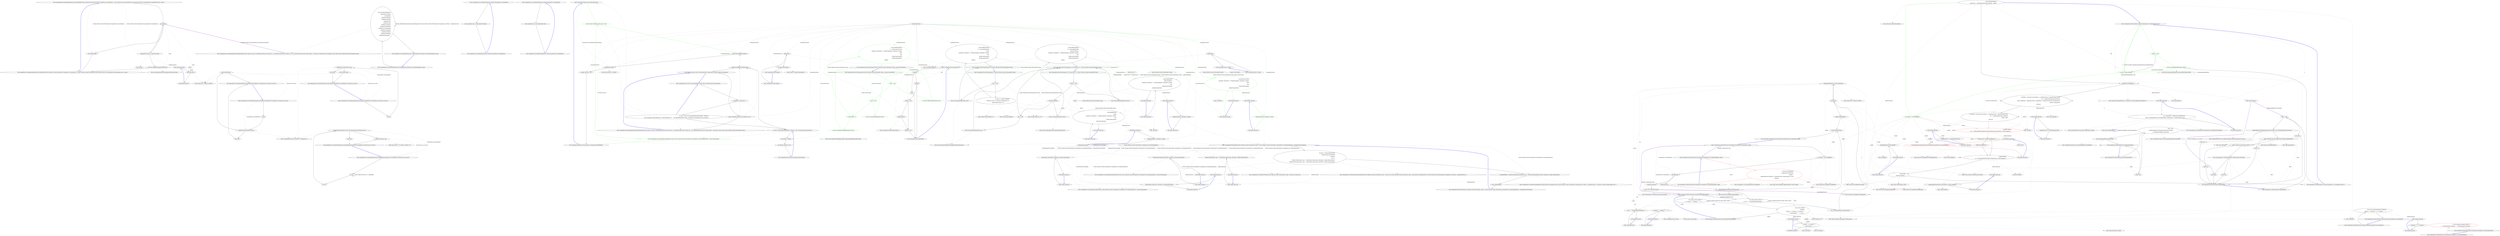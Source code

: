 digraph  {
m0_10 [cluster="CommandLine.Core.SpecificationExtensions.ThrowingValidate(System.Collections.Generic.IEnumerable<CommandLine.Core.Specification>, System.Collections.Generic.IEnumerable<System.Tuple<System.Func<CommandLine.Core.Specification, bool>, string>>)", file="InstanceBuilder.cs", label="Entry CommandLine.Core.SpecificationExtensions.ThrowingValidate(System.Collections.Generic.IEnumerable<CommandLine.Core.Specification>, System.Collections.Generic.IEnumerable<System.Tuple<System.Func<CommandLine.Core.Specification, bool>, string>>)", span="38-38"];
m0_11 [cluster="CommandLine.Core.SpecificationExtensions.ThrowingValidate(System.Collections.Generic.IEnumerable<CommandLine.Core.Specification>, System.Collections.Generic.IEnumerable<System.Tuple<System.Func<CommandLine.Core.Specification, bool>, string>>)", file="InstanceBuilder.cs", label=guardsLookup, span="40-40"];
m0_12 [cluster="CommandLine.Core.SpecificationExtensions.ThrowingValidate(System.Collections.Generic.IEnumerable<CommandLine.Core.Specification>, System.Collections.Generic.IEnumerable<System.Tuple<System.Func<CommandLine.Core.Specification, bool>, string>>)", file="InstanceBuilder.cs", label="specifications.Any(spec => guard.Item1(spec))", span="42-42"];
m0_14 [cluster="CommandLine.Core.SpecificationExtensions.ThrowingValidate(System.Collections.Generic.IEnumerable<CommandLine.Core.Specification>, System.Collections.Generic.IEnumerable<System.Tuple<System.Func<CommandLine.Core.Specification, bool>, string>>)", file="InstanceBuilder.cs", label="return specifications;", span="48-48"];
m0_13 [cluster="CommandLine.Core.SpecificationExtensions.ThrowingValidate(System.Collections.Generic.IEnumerable<CommandLine.Core.Specification>, System.Collections.Generic.IEnumerable<System.Tuple<System.Func<CommandLine.Core.Specification, bool>, string>>)", file="InstanceBuilder.cs", label="throw new ApplicationException(guard.Item2);", span="44-44"];
m0_15 [cluster="CommandLine.Core.SpecificationExtensions.ThrowingValidate(System.Collections.Generic.IEnumerable<CommandLine.Core.Specification>, System.Collections.Generic.IEnumerable<System.Tuple<System.Func<CommandLine.Core.Specification, bool>, string>>)", file="InstanceBuilder.cs", label="Exit CommandLine.Core.SpecificationExtensions.ThrowingValidate(System.Collections.Generic.IEnumerable<CommandLine.Core.Specification>, System.Collections.Generic.IEnumerable<System.Tuple<System.Func<CommandLine.Core.Specification, bool>, string>>)", span="38-38"];
m0_30 [cluster="System.Func<T1, T2, TResult>.Invoke(T1, T2)", file="InstanceBuilder.cs", label="Entry System.Func<T1, T2, TResult>.Invoke(T1, T2)", span="0-0"];
m0_9 [cluster="CommandLine.Core.OptionSpecification.OptionSpecification(string, string, bool, string, CommandLine.Infrastructure.Maybe<int>, CommandLine.Infrastructure.Maybe<int>, char, CommandLine.Infrastructure.Maybe<object>, System.Type, CommandLine.Core.TargetType, string, string, System.Collections.Generic.IEnumerable<string>)", file="InstanceBuilder.cs", label="Entry CommandLine.Core.OptionSpecification.OptionSpecification(string, string, bool, string, CommandLine.Infrastructure.Maybe<int>, CommandLine.Infrastructure.Maybe<int>, char, CommandLine.Infrastructure.Maybe<object>, System.Type, CommandLine.Core.TargetType, string, string, System.Collections.Generic.IEnumerable<string>)", span="18-18"];
m0_22 [cluster="CommandLine.Core.SpecificationExtensions.HavingRange(CommandLine.Core.Specification, System.Func<int, int, bool>)", file="InstanceBuilder.cs", label="Entry CommandLine.Core.SpecificationExtensions.HavingRange(CommandLine.Core.Specification, System.Func<int, int, bool>)", span="51-51"];
m0_23 [cluster="CommandLine.Core.SpecificationExtensions.HavingRange(CommandLine.Core.Specification, System.Func<int, int, bool>)", file="InstanceBuilder.cs", label="int min", span="53-53"];
m0_25 [cluster="CommandLine.Core.SpecificationExtensions.HavingRange(CommandLine.Core.Specification, System.Func<int, int, bool>)", file="InstanceBuilder.cs", label="specification.Min.MatchJust(out min) && specification.Max.MatchJust(out max)", span="55-55"];
m0_26 [cluster="CommandLine.Core.SpecificationExtensions.HavingRange(CommandLine.Core.Specification, System.Func<int, int, bool>)", file="InstanceBuilder.cs", label="return predicate(min, max);", span="57-57"];
m0_24 [cluster="CommandLine.Core.SpecificationExtensions.HavingRange(CommandLine.Core.Specification, System.Func<int, int, bool>)", file="InstanceBuilder.cs", label="int max", span="54-54"];
m0_27 [cluster="CommandLine.Core.SpecificationExtensions.HavingRange(CommandLine.Core.Specification, System.Func<int, int, bool>)", file="InstanceBuilder.cs", label="return false;", span="59-59"];
m0_28 [cluster="CommandLine.Core.SpecificationExtensions.HavingRange(CommandLine.Core.Specification, System.Func<int, int, bool>)", file="InstanceBuilder.cs", label="Exit CommandLine.Core.SpecificationExtensions.HavingRange(CommandLine.Core.Specification, System.Func<int, int, bool>)", span="51-51"];
m0_0 [cluster="CommandLine.Core.SpecificationExtensions.IsOption(CommandLine.Core.Specification)", file="InstanceBuilder.cs", label="Entry CommandLine.Core.SpecificationExtensions.IsOption(CommandLine.Core.Specification)", span="10-10"];
m0_1 [cluster="CommandLine.Core.SpecificationExtensions.IsOption(CommandLine.Core.Specification)", file="InstanceBuilder.cs", label="return specification.Tag == SpecificationType.Option;", span="12-12"];
m0_2 [cluster="CommandLine.Core.SpecificationExtensions.IsOption(CommandLine.Core.Specification)", file="InstanceBuilder.cs", label="Exit CommandLine.Core.SpecificationExtensions.IsOption(CommandLine.Core.Specification)", span="10-10"];
m0_29 [cluster="CommandLine.Infrastructure.Maybe<T>.MatchJust(out T)", file="InstanceBuilder.cs", label="Entry CommandLine.Infrastructure.Maybe<T>.MatchJust(out T)", span="31-31"];
m0_3 [cluster="CommandLine.Core.SpecificationExtensions.IsValue(CommandLine.Core.Specification)", file="InstanceBuilder.cs", label="Entry CommandLine.Core.SpecificationExtensions.IsValue(CommandLine.Core.Specification)", span="15-15"];
m0_4 [cluster="CommandLine.Core.SpecificationExtensions.IsValue(CommandLine.Core.Specification)", file="InstanceBuilder.cs", label="return specification.Tag == SpecificationType.Value;", span="17-17"];
m0_5 [cluster="CommandLine.Core.SpecificationExtensions.IsValue(CommandLine.Core.Specification)", file="InstanceBuilder.cs", label="Exit CommandLine.Core.SpecificationExtensions.IsValue(CommandLine.Core.Specification)", span="15-15"];
m0_18 [cluster="lambda expression", file="InstanceBuilder.cs", label="Entry lambda expression", span="42-42"];
m0_19 [cluster="lambda expression", file="InstanceBuilder.cs", label="guard.Item1(spec)", span="42-42"];
m0_20 [cluster="lambda expression", file="InstanceBuilder.cs", label="Exit lambda expression", span="42-42"];
m0_37 [cluster="CommandLine.Core.SpecificationExtensions.HavingMax(CommandLine.Core.Specification, System.Func<int, bool>)", file="InstanceBuilder.cs", label="Entry CommandLine.Core.SpecificationExtensions.HavingMax(CommandLine.Core.Specification, System.Func<int, bool>)", span="72-72"];
m0_38 [cluster="CommandLine.Core.SpecificationExtensions.HavingMax(CommandLine.Core.Specification, System.Func<int, bool>)", file="InstanceBuilder.cs", label="int max", span="74-74"];
m0_39 [cluster="CommandLine.Core.SpecificationExtensions.HavingMax(CommandLine.Core.Specification, System.Func<int, bool>)", file="InstanceBuilder.cs", label="specification.Max.MatchJust(out max)", span="75-75"];
m0_40 [cluster="CommandLine.Core.SpecificationExtensions.HavingMax(CommandLine.Core.Specification, System.Func<int, bool>)", file="InstanceBuilder.cs", label="return predicate(max);", span="77-77"];
m0_41 [cluster="CommandLine.Core.SpecificationExtensions.HavingMax(CommandLine.Core.Specification, System.Func<int, bool>)", file="InstanceBuilder.cs", label="return false;", span="79-79"];
m0_42 [cluster="CommandLine.Core.SpecificationExtensions.HavingMax(CommandLine.Core.Specification, System.Func<int, bool>)", file="InstanceBuilder.cs", label="Exit CommandLine.Core.SpecificationExtensions.HavingMax(CommandLine.Core.Specification, System.Func<int, bool>)", span="72-72"];
m0_31 [cluster="CommandLine.Core.SpecificationExtensions.HavingMin(CommandLine.Core.Specification, System.Func<int, bool>)", file="InstanceBuilder.cs", label="Entry CommandLine.Core.SpecificationExtensions.HavingMin(CommandLine.Core.Specification, System.Func<int, bool>)", span="62-62"];
m0_32 [cluster="CommandLine.Core.SpecificationExtensions.HavingMin(CommandLine.Core.Specification, System.Func<int, bool>)", file="InstanceBuilder.cs", label="int min", span="64-64"];
m0_33 [cluster="CommandLine.Core.SpecificationExtensions.HavingMin(CommandLine.Core.Specification, System.Func<int, bool>)", file="InstanceBuilder.cs", label="specification.Min.MatchJust(out min)", span="65-65"];
m0_34 [cluster="CommandLine.Core.SpecificationExtensions.HavingMin(CommandLine.Core.Specification, System.Func<int, bool>)", file="InstanceBuilder.cs", label="return predicate(min);", span="67-67"];
m0_35 [cluster="CommandLine.Core.SpecificationExtensions.HavingMin(CommandLine.Core.Specification, System.Func<int, bool>)", file="InstanceBuilder.cs", label="return false;", span="69-69"];
m0_36 [cluster="CommandLine.Core.SpecificationExtensions.HavingMin(CommandLine.Core.Specification, System.Func<int, bool>)", file="InstanceBuilder.cs", label="Exit CommandLine.Core.SpecificationExtensions.HavingMin(CommandLine.Core.Specification, System.Func<int, bool>)", span="62-62"];
m0_17 [cluster="System.ApplicationException.ApplicationException(string)", file="InstanceBuilder.cs", label="Entry System.ApplicationException.ApplicationException(string)", span="0-0"];
m0_16 [cluster="Unk.Any", file="InstanceBuilder.cs", label="Entry Unk.Any", span=""];
m0_6 [cluster="CommandLine.Core.SpecificationExtensions.WithLongName(CommandLine.Core.OptionSpecification, string)", file="InstanceBuilder.cs", label="Entry CommandLine.Core.SpecificationExtensions.WithLongName(CommandLine.Core.OptionSpecification, string)", span="20-20"];
m0_7 [cluster="CommandLine.Core.SpecificationExtensions.WithLongName(CommandLine.Core.OptionSpecification, string)", file="InstanceBuilder.cs", label="return new OptionSpecification(\r\n                specification.ShortName,\r\n                newLongName,\r\n                specification.Required,\r\n                specification.SetName,\r\n                specification.Min,\r\n                specification.Max,\r\n                specification.Separator,\r\n                specification.DefaultValue,\r\n                specification.ConversionType,\r\n                specification.TargetType,\r\n                specification.HelpText,\r\n                specification.MetaValue,\r\n                specification.EnumValues);", span="22-35"];
m0_8 [cluster="CommandLine.Core.SpecificationExtensions.WithLongName(CommandLine.Core.OptionSpecification, string)", file="InstanceBuilder.cs", label="Exit CommandLine.Core.SpecificationExtensions.WithLongName(CommandLine.Core.OptionSpecification, string)", span="20-20"];
m0_21 [cluster="System.Func<T, TResult>.Invoke(T)", file="InstanceBuilder.cs", label="Entry System.Func<T, TResult>.Invoke(T)", span="0-0"];
m0_43 [file="InstanceBuilder.cs", label=guard, span=""];
m1_8 [cluster="CommandLine.Infrastructure.Maybe.Nothing<T>()", file="Specification.cs", label="Entry CommandLine.Infrastructure.Maybe.Nothing<T>()", span="63-63"];
m1_9 [cluster="System.Collections.Generic.List<T>.List()", color=green, community=0, file="Specification.cs", label="0: Entry System.Collections.Generic.List<T>.List()", span="0-0"];
m1_10 [cluster="CommandLine.Core.NameLookup.WithSeparator(string, System.Collections.Generic.IEnumerable<CommandLine.Core.OptionSpecification>, System.StringComparer)", color=green, community=0, file="Specification.cs", label="1: Entry CommandLine.Core.NameLookup.WithSeparator(string, System.Collections.Generic.IEnumerable<CommandLine.Core.OptionSpecification>, System.StringComparer)", span="16-16"];
m1_11 [cluster="Unk.ShouldBeEquivalentTo", file="Specification.cs", label="Entry Unk.ShouldBeEquivalentTo", span=""];
m1_12 [cluster="CommandLine.Parser.Parser(System.Action<CommandLine.ParserSettings>)", file="Specification.cs", label="configuration(settings)", span="41-41"];
m1_13 [cluster="CommandLine.Parser.Parser(System.Action<CommandLine.ParserSettings>)", file="Specification.cs", label="settings.Consumed = true", span="42-42"];
m1_14 [cluster="CommandLine.Parser.Parser(System.Action<CommandLine.ParserSettings>)", file="Specification.cs", label="Exit CommandLine.Parser.Parser(System.Action<CommandLine.ParserSettings>)", span="36-36"];
m1_84 [cluster="CommandLine.Core.Tokenizer.PreprocessDashDash(System.Collections.Generic.IEnumerable<string>, System.Func<System.Collections.Generic.IEnumerable<string>, RailwaySharp.ErrorHandling.Result<System.Collections.Generic.IEnumerable<CommandLine.Core.Token>, CommandLine.Error>>)", file="Specification.cs", label="Entry CommandLine.Core.Tokenizer.PreprocessDashDash(System.Collections.Generic.IEnumerable<string>, System.Func<System.Collections.Generic.IEnumerable<string>, RailwaySharp.ErrorHandling.Result<System.Collections.Generic.IEnumerable<CommandLine.Core.Token>, CommandLine.Error>>)", span="34-34"];
m1_20 [cluster="CommandLine.Parser.~Parser()", file="Specification.cs", label="Entry CommandLine.Parser.~Parser()", span="54-54"];
m1_21 [cluster="CommandLine.Parser.~Parser()", file="Specification.cs", label="Dispose(false)", span="56-56"];
m1_22 [cluster="CommandLine.Parser.~Parser()", file="Specification.cs", label="Exit CommandLine.Parser.~Parser()", span="54-54"];
m1_86 [cluster="CommandLine.Core.Tokenizer.ExplodeOptionList(RailwaySharp.ErrorHandling.Result<System.Collections.Generic.IEnumerable<CommandLine.Core.Token>, CommandLine.Error>, System.Func<string, CSharpx.Maybe<char>>)", file="Specification.cs", label="Entry CommandLine.Core.Tokenizer.ExplodeOptionList(RailwaySharp.ErrorHandling.Result<System.Collections.Generic.IEnumerable<CommandLine.Core.Token>, CommandLine.Error>, System.Func<string, CSharpx.Maybe<char>>)", span="47-47"];
m1_58 [cluster="CommandLine.Parser.ParseArguments(System.Collections.Generic.IEnumerable<string>, params System.Type[])", file="Specification.cs", label="Entry CommandLine.Parser.ParseArguments(System.Collections.Generic.IEnumerable<string>, params System.Type[])", span="141-141"];
m1_59 [cluster="CommandLine.Parser.ParseArguments(System.Collections.Generic.IEnumerable<string>, params System.Type[])", color=green, community=0, file="Specification.cs", label="0: args == null", span="143-143"];
m1_60 [cluster="CommandLine.Parser.ParseArguments(System.Collections.Generic.IEnumerable<string>, params System.Type[])", color=green, community=0, file="Specification.cs", label="1: throw new ArgumentNullException(''args'');", span="143-143"];
m1_61 [cluster="CommandLine.Parser.ParseArguments(System.Collections.Generic.IEnumerable<string>, params System.Type[])", color=green, community=0, file="Specification.cs", label="1: types == null", span="144-144"];
m1_62 [cluster="CommandLine.Parser.ParseArguments(System.Collections.Generic.IEnumerable<string>, params System.Type[])", color=green, community=0, file="Specification.cs", label="1: throw new ArgumentNullException(''types'');", span="144-144"];
m1_63 [cluster="CommandLine.Parser.ParseArguments(System.Collections.Generic.IEnumerable<string>, params System.Type[])", color=green, community=0, file="Specification.cs", label="0: types.Length == 0", span="145-145"];
m1_64 [cluster="CommandLine.Parser.ParseArguments(System.Collections.Generic.IEnumerable<string>, params System.Type[])", color=green, community=0, file="Specification.cs", label="1: throw new ArgumentOutOfRangeException(''types'');", span="145-145"];
m1_65 [cluster="CommandLine.Parser.ParseArguments(System.Collections.Generic.IEnumerable<string>, params System.Type[])", color=green, community=0, file="Specification.cs", label="1: return MakeParserResult(\r\n                () => InstanceChooser.Choose(\r\n                    (arguments, optionSpecs) => Tokenize(arguments, optionSpecs, settings),\r\n                    types,\r\n                    args,\r\n                    settings.NameComparer,\r\n                    settings.ParsingCulture),\r\n                settings);", span="147-154"];
m1_66 [cluster="CommandLine.Parser.ParseArguments(System.Collections.Generic.IEnumerable<string>, params System.Type[])", file="Specification.cs", label="Exit CommandLine.Parser.ParseArguments(System.Collections.Generic.IEnumerable<string>, params System.Type[])", span="141-141"];
m1_16 [cluster="System.Action<T>.Invoke(T)", file="Specification.cs", label="Entry System.Action<T>.Invoke(T)", span="0-0"];
m1_33 [cluster="Unk.MakeParserResult", file="Specification.cs", label="Entry Unk.MakeParserResult", span=""];
m1_3 [cluster="CommandLine.Tests.Unit.Core.NameLookupTests.Lookup_name_of_sequence_option_with_separator()", file="Specification.cs", label="var result = NameLookup.WithSeparator(''string-seq'', specs, StringComparer.InvariantCulture)", span="22-22"];
m1_17 [cluster="CommandLine.Parser.Parser(CommandLine.ParserSettings)", file="Specification.cs", label="this.settings = settings", span="47-47"];
m1_18 [cluster="CommandLine.Parser.Parser(CommandLine.ParserSettings)", file="Specification.cs", label="this.settings.Consumed = true", span="48-48"];
m1_19 [cluster="CommandLine.Parser.Parser(CommandLine.ParserSettings)", file="Specification.cs", label="Exit CommandLine.Parser.Parser(CommandLine.ParserSettings)", span="45-45"];
m1_67 [cluster="System.ArgumentOutOfRangeException.ArgumentOutOfRangeException(string)", file="Specification.cs", label="Entry System.ArgumentOutOfRangeException.ArgumentOutOfRangeException(string)", span="0-0"];
m1_42 [cluster="CommandLine.Parser.ParseArguments<T>(System.Func<T>, System.Collections.Generic.IEnumerable<string>)", file="Specification.cs", label="Entry CommandLine.Parser.ParseArguments<T>(System.Func<T>, System.Collections.Generic.IEnumerable<string>)", span="112-112"];
m1_44 [cluster="CommandLine.Parser.ParseArguments<T>(System.Func<T>, System.Collections.Generic.IEnumerable<string>)", file="Specification.cs", label="throw new ArgumentNullException(''factory'');", span="115-115"];
m1_48 [cluster="CommandLine.Parser.ParseArguments<T>(System.Func<T>, System.Collections.Generic.IEnumerable<string>)", file="Specification.cs", label="throw new ArgumentNullException(''args'');", span="117-117"];
m1_49 [cluster="CommandLine.Parser.ParseArguments<T>(System.Func<T>, System.Collections.Generic.IEnumerable<string>)", file="Specification.cs", label="return MakeParserResult(\r\n                () => InstanceBuilder.Build(\r\n                    Maybe.Just(factory),\r\n                    (arguments, optionSpecs) => Tokenize(arguments, optionSpecs, settings),\r\n                    args,\r\n                    settings.NameComparer,\r\n                    settings.ParsingCulture),\r\n                settings);", span="119-126"];
m1_43 [cluster="CommandLine.Parser.ParseArguments<T>(System.Func<T>, System.Collections.Generic.IEnumerable<string>)", file="Specification.cs", label="factory == null", span="115-115"];
m1_47 [cluster="CommandLine.Parser.ParseArguments<T>(System.Func<T>, System.Collections.Generic.IEnumerable<string>)", file="Specification.cs", label="args == null", span="117-117"];
m1_45 [cluster="CommandLine.Parser.ParseArguments<T>(System.Func<T>, System.Collections.Generic.IEnumerable<string>)", file="Specification.cs", label="!typeof(T).IsMutable()", span="116-116"];
m1_46 [cluster="CommandLine.Parser.ParseArguments<T>(System.Func<T>, System.Collections.Generic.IEnumerable<string>)", file="Specification.cs", label="throw new ArgumentException(''factory'');", span="116-116"];
m1_50 [cluster="CommandLine.Parser.ParseArguments<T>(System.Func<T>, System.Collections.Generic.IEnumerable<string>)", file="Specification.cs", label="Exit CommandLine.Parser.ParseArguments<T>(System.Func<T>, System.Collections.Generic.IEnumerable<string>)", span="112-112"];
m1_100 [cluster="CommandLine.Core.NameLookup.HavingSeparator(string, System.Collections.Generic.IEnumerable<CommandLine.Core.OptionSpecification>, System.StringComparer)", file="Specification.cs", label="Entry CommandLine.Core.NameLookup.HavingSeparator(string, System.Collections.Generic.IEnumerable<CommandLine.Core.OptionSpecification>, System.StringComparer)", span="16-16"];
m1_51 [cluster="System.ArgumentException.ArgumentException(string)", file="Specification.cs", label="Entry System.ArgumentException.ArgumentException(string)", span="0-0"];
m1_4 [cluster="CommandLine.Tests.Unit.Core.NameLookupTests.Lookup_name_of_sequence_option_with_separator()", file="Specification.cs", label="expected.ShouldBeEquivalentTo(result)", span="25-25"];
m1_93 [cluster="CommandLine.Core.NameLookup.Contains(string, System.Collections.Generic.IEnumerable<CommandLine.Core.OptionSpecification>, System.StringComparer)", file="Specification.cs", label="Entry CommandLine.Core.NameLookup.Contains(string, System.Collections.Generic.IEnumerable<CommandLine.Core.OptionSpecification>, System.StringComparer)", span="11-11"];
m1_5 [cluster="CommandLine.Tests.Unit.Core.NameLookupTests.Lookup_name_of_sequence_option_with_separator()", file="Specification.cs", label="Exit CommandLine.Tests.Unit.Core.NameLookupTests.Lookup_name_of_sequence_option_with_separator()", span="14-14"];
m1_6 [cluster="CommandLine.Infrastructure.Maybe.Just<T>(T)", file="Specification.cs", label="Entry CommandLine.Infrastructure.Maybe.Just<T>(T)", span="68-68"];
m1_7 [cluster="CommandLine.Core.OptionSpecification.OptionSpecification(string, string, bool, string, CommandLine.Infrastructure.Maybe<int>, CommandLine.Infrastructure.Maybe<int>, char, CommandLine.Infrastructure.Maybe<object>, System.Type, string, string, System.Collections.Generic.IEnumerable<string>)", file="Specification.cs", label="Entry CommandLine.Core.OptionSpecification.OptionSpecification(string, string, bool, string, CommandLine.Infrastructure.Maybe<int>, CommandLine.Infrastructure.Maybe<int>, char, CommandLine.Infrastructure.Maybe<object>, System.Type, string, string, System.Collections.Generic.IEnumerable<string>)", span="17-17"];
m1_31 [cluster="CSharpx.Maybe.Just<T>(T)", file="Specification.cs", label="Entry CSharpx.Maybe.Just<T>(T)", span="80-80"];
m1_0 [cluster="CommandLine.Tests.Unit.Core.NameLookupTests.Lookup_name_of_sequence_option_with_separator()", file="Specification.cs", label="Entry CommandLine.Tests.Unit.Core.NameLookupTests.Lookup_name_of_sequence_option_with_separator()", span="14-14"];
m1_68 [cluster="lambda expression", file="Specification.cs", label="Entry lambda expression", span="148-153"];
m1_69 [cluster="lambda expression", color=green, community=0, file="Specification.cs", label="1: InstanceChooser.Choose(\r\n                    (arguments, optionSpecs) => Tokenize(arguments, optionSpecs, settings),\r\n                    types,\r\n                    args,\r\n                    settings.NameComparer,\r\n                    settings.ParsingCulture)", span="148-153"];
m1_70 [cluster="lambda expression", file="Specification.cs", label="Exit lambda expression", span="148-153"];
m1_72 [cluster="lambda expression", file="Specification.cs", label="Entry lambda expression", span="149-149"];
m1_73 [cluster="lambda expression", color=green, community=0, file="Specification.cs", label="1: Tokenize(arguments, optionSpecs, settings)", span="149-149"];
m1_74 [cluster="lambda expression", file="Specification.cs", label="Exit lambda expression", span="149-149"];
m1_35 [cluster="lambda expression", file="Specification.cs", label="InstanceBuilder.Build(\r\n                    factory,\r\n                    (arguments, optionSpecs) => Tokenize(arguments, optionSpecs, settings),\r\n                    args,\r\n                    settings.NameComparer,\r\n                    settings.ParsingCulture)", span="93-98"];
m1_39 [cluster="lambda expression", file="Specification.cs", label="Tokenize(arguments, optionSpecs, settings)", span="95-95"];
m1_53 [cluster="lambda expression", file="Specification.cs", label="InstanceBuilder.Build(\r\n                    Maybe.Just(factory),\r\n                    (arguments, optionSpecs) => Tokenize(arguments, optionSpecs, settings),\r\n                    args,\r\n                    settings.NameComparer,\r\n                    settings.ParsingCulture)", span="120-125"];
m1_56 [cluster="lambda expression", file="Specification.cs", label="Tokenize(arguments, optionSpecs, settings)", span="122-122"];
m1_88 [cluster="lambda expression", file="Specification.cs", label="Tokenizer.Tokenize(args, name => NameLookup.Contains(name, optionSpecs, settings.NameComparer))", span="176-176"];
m1_91 [cluster="lambda expression", file="Specification.cs", label="NameLookup.Contains(name, optionSpecs, settings.NameComparer)", span="176-176"];
m1_95 [cluster="lambda expression", file="Specification.cs", label="NameLookup.Contains(name, optionSpecs, settings.NameComparer)", span="177-177"];
m1_98 [cluster="lambda expression", file="Specification.cs", label="NameLookup.HavingSeparator(name, optionSpecs, settings.NameComparer)", span="178-178"];
m1_1 [cluster="CommandLine.Tests.Unit.Core.NameLookupTests.Lookup_name_of_sequence_option_with_separator()", file="Specification.cs", label="var expected = Maybe.Just(''.'')", span="17-17"];
m1_34 [cluster="lambda expression", file="Specification.cs", label="Entry lambda expression", span="93-98"];
m1_36 [cluster="lambda expression", file="Specification.cs", label="Exit lambda expression", span="93-98"];
m1_38 [cluster="lambda expression", file="Specification.cs", label="Entry lambda expression", span="95-95"];
m1_40 [cluster="lambda expression", file="Specification.cs", label="Exit lambda expression", span="95-95"];
m1_52 [cluster="lambda expression", file="Specification.cs", label="Entry lambda expression", span="120-125"];
m1_54 [cluster="lambda expression", file="Specification.cs", label="Exit lambda expression", span="120-125"];
m1_55 [cluster="lambda expression", file="Specification.cs", label="Entry lambda expression", span="122-122"];
m1_57 [cluster="lambda expression", file="Specification.cs", label="Exit lambda expression", span="122-122"];
m1_87 [cluster="lambda expression", file="Specification.cs", label="Entry lambda expression", span="175-176"];
m1_94 [cluster="lambda expression", file="Specification.cs", label="Entry lambda expression", span="177-177"];
m1_89 [cluster="lambda expression", file="Specification.cs", label="Exit lambda expression", span="175-176"];
m1_90 [cluster="lambda expression", file="Specification.cs", label="Entry lambda expression", span="176-176"];
m1_92 [cluster="lambda expression", file="Specification.cs", label="Exit lambda expression", span="176-176"];
m1_96 [cluster="lambda expression", file="Specification.cs", label="Exit lambda expression", span="177-177"];
m1_97 [cluster="lambda expression", file="Specification.cs", label="Entry lambda expression", span="178-178"];
m1_99 [cluster="lambda expression", file="Specification.cs", label="Exit lambda expression", span="178-178"];
m1_2 [cluster="CommandLine.Tests.Unit.Core.NameLookupTests.Lookup_name_of_sequence_option_with_separator()", file="Specification.cs", label="var specs = new[] { new OptionSpecification(string.Empty, ''string-seq'',\r\n                false, string.Empty, Maybe.Nothing<int>(), Maybe.Nothing<int>(), '.', null, typeof(IEnumerable<string>), string.Empty, string.Empty, new List<string>())}", span="18-19"];
m1_85 [cluster="CommandLine.Core.Tokenizer.Tokenize(System.Collections.Generic.IEnumerable<string>, System.Func<string, bool>)", file="Specification.cs", label="Entry CommandLine.Core.Tokenizer.Tokenize(System.Collections.Generic.IEnumerable<string>, System.Func<string, bool>)", span="14-14"];
m1_79 [cluster="System.GC.SuppressFinalize(object)", file="Specification.cs", label="Entry System.GC.SuppressFinalize(object)", span="0-0"];
m1_32 [cluster="CSharpx.Maybe.Nothing<T>()", file="Specification.cs", label="Entry CSharpx.Maybe.Nothing<T>()", span="75-75"];
m1_137 [cluster="CommandLine.ParserSettings.Dispose()", file="Specification.cs", label="Entry CommandLine.ParserSettings.Dispose()", span="119-119"];
m1_30 [cluster="System.Type.IsMutable()", file="Specification.cs", label="Entry System.Type.IsMutable()", span="115-115"];
m1_75 [cluster="CommandLine.Parser.Dispose()", file="Specification.cs", label="Entry CommandLine.Parser.Dispose()", span="160-160"];
m1_76 [cluster="CommandLine.Parser.Dispose()", file="Specification.cs", label="Dispose(true)", span="162-162"];
m1_77 [cluster="CommandLine.Parser.Dispose()", file="Specification.cs", label="GC.SuppressFinalize(this)", span="164-164"];
m1_78 [cluster="CommandLine.Parser.Dispose()", file="Specification.cs", label="Exit CommandLine.Parser.Dispose()", span="160-160"];
m1_71 [cluster="Unk.Choose", file="Specification.cs", label="Entry Unk.Choose", span=""];
m1_24 [cluster="CommandLine.Parser.ParseArguments<T>(System.Collections.Generic.IEnumerable<string>)", file="Specification.cs", label="Entry CommandLine.Parser.ParseArguments<T>(System.Collections.Generic.IEnumerable<string>)", span="84-84"];
m1_26 [cluster="CommandLine.Parser.ParseArguments<T>(System.Collections.Generic.IEnumerable<string>)", file="Specification.cs", label="throw new ArgumentNullException(''args'');", span="86-86"];
m1_28 [cluster="CommandLine.Parser.ParseArguments<T>(System.Collections.Generic.IEnumerable<string>)", file="Specification.cs", label="return MakeParserResult(\r\n                () => InstanceBuilder.Build(\r\n                    factory,\r\n                    (arguments, optionSpecs) => Tokenize(arguments, optionSpecs, settings),\r\n                    args,\r\n                    settings.NameComparer,\r\n                    settings.ParsingCulture),\r\n                settings);", span="92-99"];
m1_25 [cluster="CommandLine.Parser.ParseArguments<T>(System.Collections.Generic.IEnumerable<string>)", file="Specification.cs", label="args == null", span="86-86"];
m1_27 [cluster="CommandLine.Parser.ParseArguments<T>(System.Collections.Generic.IEnumerable<string>)", file="Specification.cs", label="var factory = typeof(T).IsMutable()\r\n                ? Maybe.Just<Func<T>>(Activator.CreateInstance<T>)\r\n                : Maybe.Nothing<Func<T>>()", span="88-90"];
m1_29 [cluster="CommandLine.Parser.ParseArguments<T>(System.Collections.Generic.IEnumerable<string>)", file="Specification.cs", label="Exit CommandLine.Parser.ParseArguments<T>(System.Collections.Generic.IEnumerable<string>)", span="84-84"];
m1_41 [cluster="CommandLine.Parser.Tokenize(System.Collections.Generic.IEnumerable<string>, System.Collections.Generic.IEnumerable<CommandLine.Core.OptionSpecification>, CommandLine.ParserSettings)", file="Specification.cs", label="Entry CommandLine.Parser.Tokenize(System.Collections.Generic.IEnumerable<string>, System.Collections.Generic.IEnumerable<CommandLine.Core.OptionSpecification>, CommandLine.ParserSettings)", span="167-167"];
m1_80 [cluster="CommandLine.Parser.Tokenize(System.Collections.Generic.IEnumerable<string>, System.Collections.Generic.IEnumerable<CommandLine.Core.OptionSpecification>, CommandLine.ParserSettings)", file="Specification.cs", label="var tokens = settings.EnableDashDash\r\n                ? Tokenizer.PreprocessDashDash(\r\n                        arguments,\r\n                        args =>\r\n                            Tokenizer.Tokenize(args, name => NameLookup.Contains(name, optionSpecs, settings.NameComparer)))\r\n                : Tokenizer.Tokenize(arguments, name => NameLookup.Contains(name, optionSpecs, settings.NameComparer))", span="172-177"];
m1_81 [cluster="CommandLine.Parser.Tokenize(System.Collections.Generic.IEnumerable<string>, System.Collections.Generic.IEnumerable<CommandLine.Core.OptionSpecification>, CommandLine.ParserSettings)", file="Specification.cs", label="var explodedTokens = Tokenizer.ExplodeOptionList(tokens, name => NameLookup.HavingSeparator(name, optionSpecs, settings.NameComparer))", span="178-178"];
m1_82 [cluster="CommandLine.Parser.Tokenize(System.Collections.Generic.IEnumerable<string>, System.Collections.Generic.IEnumerable<CommandLine.Core.OptionSpecification>, CommandLine.ParserSettings)", file="Specification.cs", label="return explodedTokens;", span="179-179"];
m1_83 [cluster="CommandLine.Parser.Tokenize(System.Collections.Generic.IEnumerable<string>, System.Collections.Generic.IEnumerable<CommandLine.Core.OptionSpecification>, CommandLine.ParserSettings)", file="Specification.cs", label="Exit CommandLine.Parser.Tokenize(System.Collections.Generic.IEnumerable<string>, System.Collections.Generic.IEnumerable<CommandLine.Core.OptionSpecification>, CommandLine.ParserSettings)", span="167-167"];
m1_23 [cluster="CommandLine.Parser.Dispose(bool)", file="Specification.cs", label="Entry CommandLine.Parser.Dispose(bool)", span="213-213"];
m1_130 [cluster="CommandLine.Parser.Dispose(bool)", file="Specification.cs", label=disposed, span="215-215"];
m1_133 [cluster="CommandLine.Parser.Dispose(bool)", file="Specification.cs", label="settings != null", span="222-222"];
m1_134 [cluster="CommandLine.Parser.Dispose(bool)", file="Specification.cs", label="settings.Dispose()", span="224-224"];
m1_135 [cluster="CommandLine.Parser.Dispose(bool)", file="Specification.cs", label="disposed = true", span="227-227"];
m1_131 [cluster="CommandLine.Parser.Dispose(bool)", file="Specification.cs", label="return;", span="217-217"];
m1_132 [cluster="CommandLine.Parser.Dispose(bool)", file="Specification.cs", label=disposing, span="220-220"];
m1_136 [cluster="CommandLine.Parser.Dispose(bool)", file="Specification.cs", label="Exit CommandLine.Parser.Dispose(bool)", span="213-213"];
m1_15 [cluster="System.ArgumentNullException.ArgumentNullException(string)", file="Specification.cs", label="Entry System.ArgumentNullException.ArgumentNullException(string)", span="0-0"];
m1_37 [cluster="Unk.Build", file="Specification.cs", label="Entry Unk.Build", span=""];
m1_138 [file="Specification.cs", label="CommandLine.Parser", span=""];
m1_143 [file="Specification.cs", label="System.Collections.Generic.IEnumerable<string>", span=""];
m1_144 [file="Specification.cs", label="params System.Type[]", span=""];
m1_139 [file="Specification.cs", label="System.Collections.Generic.IEnumerable<string>", span=""];
m1_140 [file="Specification.cs", label=factory, span=""];
m1_141 [file="Specification.cs", label="System.Func<T>", span=""];
m1_142 [file="Specification.cs", label="System.Collections.Generic.IEnumerable<string>", span=""];
m1_145 [file="Specification.cs", label="System.Collections.Generic.IEnumerable<CommandLine.Core.OptionSpecification>", span=""];
m1_146 [file="Specification.cs", label="CommandLine.ParserSettings", span=""];
m2_18 [cluster="System.Type.GetVerbSpecification()", file="UnParserExtensions.cs", label="Entry System.Type.GetVerbSpecification()", span="27-27"];
m2_35 [cluster="System.Text.StringBuilder.Append(char)", file="UnParserExtensions.cs", label="Entry System.Text.StringBuilder.Append(char)", span="0-0"];
m2_93 [cluster="Unk.doubQt", file="UnParserExtensions.cs", label="Entry Unk.doubQt", span=""];
m2_115 [cluster="CommandLine.Infrastructure.FSharpOptionHelper.IsSome(object)", file="UnParserExtensions.cs", label="Entry CommandLine.Infrastructure.FSharpOptionHelper.IsSome(object)", span="52-52"];
m2_95 [cluster="CommandLine.UnParserExtensions.SeperatorOrSpace(CommandLine.Core.Specification)", file="UnParserExtensions.cs", label="Entry CommandLine.UnParserExtensions.SeperatorOrSpace(CommandLine.Core.Specification)", span="95-95"];
m2_96 [cluster="CommandLine.UnParserExtensions.SeperatorOrSpace(CommandLine.Core.Specification)", file="UnParserExtensions.cs", label="return (spec as OptionSpecification).ToMaybe()\r\n                .Return(o => o.Separator != '\0' ? o.Separator : ' ', ' ');", span="97-98"];
m2_97 [cluster="CommandLine.UnParserExtensions.SeperatorOrSpace(CommandLine.Core.Specification)", file="UnParserExtensions.cs", label="Exit CommandLine.UnParserExtensions.SeperatorOrSpace(CommandLine.Core.Specification)", span="95-95"];
m2_57 [cluster="CommandLine.UnParserExtensions.FormatValue(CommandLine.Core.Specification, object)", file="UnParserExtensions.cs", label="Entry CommandLine.UnParserExtensions.FormatValue(CommandLine.Core.Specification, object)", span="63-63"];
m2_58 [cluster="CommandLine.UnParserExtensions.FormatValue(CommandLine.Core.Specification, object)", file="UnParserExtensions.cs", label="var builder = new StringBuilder()", span="65-65"];
m2_59 [cluster="CommandLine.UnParserExtensions.FormatValue(CommandLine.Core.Specification, object)", file="UnParserExtensions.cs", label="spec.TargetType", span="66-66"];
m2_61 [cluster="CommandLine.UnParserExtensions.FormatValue(CommandLine.Core.Specification, object)", file="UnParserExtensions.cs", label="builder.Append(FormatWithQuotesIfString(value))", span="69-69"];
m2_63 [cluster="CommandLine.UnParserExtensions.FormatValue(CommandLine.Core.Specification, object)", file="UnParserExtensions.cs", label="var sep = spec.SeperatorOrSpace()", span="72-72"];
m2_65 [cluster="CommandLine.UnParserExtensions.FormatValue(CommandLine.Core.Specification, object)", file="UnParserExtensions.cs", label="var e = ((IEnumerable)value).GetEnumerator()", span="75-75"];
m2_67 [cluster="CommandLine.UnParserExtensions.FormatValue(CommandLine.Core.Specification, object)", file="UnParserExtensions.cs", label="builder.Append(format(e.Current)).Append(sep)", span="77-77"];
m2_68 [cluster="CommandLine.UnParserExtensions.FormatValue(CommandLine.Core.Specification, object)", file="UnParserExtensions.cs", label="builder.TrimEndIfMatch(' ')", span="78-78"];
m2_69 [cluster="CommandLine.UnParserExtensions.FormatValue(CommandLine.Core.Specification, object)", file="UnParserExtensions.cs", label="return builder.ToString();", span="81-81"];
m2_60 [cluster="CommandLine.UnParserExtensions.FormatValue(CommandLine.Core.Specification, object)", file="UnParserExtensions.cs", label="TargetType.Scalar", span="68-68"];
m2_62 [cluster="CommandLine.UnParserExtensions.FormatValue(CommandLine.Core.Specification, object)", file="UnParserExtensions.cs", label="TargetType.Sequence", span="71-71"];
m2_64 [cluster="CommandLine.UnParserExtensions.FormatValue(CommandLine.Core.Specification, object)", file="UnParserExtensions.cs", label="Func<object, object> format = v\r\n                        => sep == ' ' ? FormatWithQuotesIfString(v) : v", span="73-74"];
m2_66 [cluster="CommandLine.UnParserExtensions.FormatValue(CommandLine.Core.Specification, object)", file="UnParserExtensions.cs", label="e.MoveNext()", span="76-76"];
m2_70 [cluster="CommandLine.UnParserExtensions.FormatValue(CommandLine.Core.Specification, object)", file="UnParserExtensions.cs", label="Exit CommandLine.UnParserExtensions.FormatValue(CommandLine.Core.Specification, object)", span="63-63"];
m2_74 [cluster="System.Collections.IEnumerable.GetEnumerator()", file="UnParserExtensions.cs", label="Entry System.Collections.IEnumerable.GetEnumerator()", span="0-0"];
m2_26 [cluster="Unk.Any", file="UnParserExtensions.cs", label="Entry Unk.Any", span=""];
m2_21 [cluster="object.IsEmpty()", file="UnParserExtensions.cs", label="Entry object.IsEmpty()", span="127-127"];
m2_76 [cluster="System.Func<T, TResult>.Invoke(T)", file="UnParserExtensions.cs", label="Entry System.Func<T, TResult>.Invoke(T)", span="0-0"];
m2_117 [cluster="CommandLine.UnParserExtensions.IsEmpty(object)", file="UnParserExtensions.cs", label="Entry CommandLine.UnParserExtensions.IsEmpty(object)", span="127-127"];
m2_118 [cluster="CommandLine.UnParserExtensions.IsEmpty(object)", file="UnParserExtensions.cs", label="value == null", span="129-129"];
m2_120 [cluster="CommandLine.UnParserExtensions.IsEmpty(object)", file="UnParserExtensions.cs", label="ReflectionHelper.IsFSharpOptionType(value.GetType()) && !FSharpOptionHelper.IsSome(value)", span="130-130"];
m2_122 [cluster="CommandLine.UnParserExtensions.IsEmpty(object)", file="UnParserExtensions.cs", label="value is ValueType && value.Equals(value.GetType().GetDefaultValue())", span="131-131"];
m2_124 [cluster="CommandLine.UnParserExtensions.IsEmpty(object)", file="UnParserExtensions.cs", label="value is string && ((string)value).Length == 0", span="132-132"];
m2_126 [cluster="CommandLine.UnParserExtensions.IsEmpty(object)", file="UnParserExtensions.cs", label="value is IEnumerable && !((IEnumerable)value).GetEnumerator().MoveNext()", span="133-133"];
m2_119 [cluster="CommandLine.UnParserExtensions.IsEmpty(object)", file="UnParserExtensions.cs", label="return true;", span="129-129"];
m2_121 [cluster="CommandLine.UnParserExtensions.IsEmpty(object)", file="UnParserExtensions.cs", label="return true;", span="130-130"];
m2_123 [cluster="CommandLine.UnParserExtensions.IsEmpty(object)", file="UnParserExtensions.cs", label="return true;", span="131-131"];
m2_125 [cluster="CommandLine.UnParserExtensions.IsEmpty(object)", file="UnParserExtensions.cs", label="return true;", span="132-132"];
m2_127 [cluster="CommandLine.UnParserExtensions.IsEmpty(object)", file="UnParserExtensions.cs", label="return true;", span="133-133"];
m2_128 [cluster="CommandLine.UnParserExtensions.IsEmpty(object)", file="UnParserExtensions.cs", label="return false;", span="134-134"];
m2_129 [cluster="CommandLine.UnParserExtensions.IsEmpty(object)", file="UnParserExtensions.cs", label="Exit CommandLine.UnParserExtensions.IsEmpty(object)", span="127-127"];
m2_23 [cluster="Unk.Where", file="UnParserExtensions.cs", label="Entry Unk.Where", span=""];
m2_88 [cluster="string.Replace(string, string)", file="UnParserExtensions.cs", label="Entry string.Replace(string, string)", span="0-0"];
m2_101 [cluster="CommandLine.UnParserExtensions.FormatOption(CommandLine.Core.OptionSpecification, object)", file="UnParserExtensions.cs", label="Entry CommandLine.UnParserExtensions.FormatOption(CommandLine.Core.OptionSpecification, object)", span="101-101"];
m2_102 [cluster="CommandLine.UnParserExtensions.FormatOption(CommandLine.Core.OptionSpecification, object)", color=red, community=0, file="UnParserExtensions.cs", label="1: return new StringBuilder()\r\n                    .Append(spec.FormatName())\r\n                    .Append(' ')\r\n                    .AppendWhen(spec.TargetType != TargetType.Switch, FormatValue(spec, value))\r\n                .ToString();", span="103-107"];
m2_103 [cluster="CommandLine.UnParserExtensions.FormatOption(CommandLine.Core.OptionSpecification, object)", file="UnParserExtensions.cs", label="Exit CommandLine.UnParserExtensions.FormatOption(CommandLine.Core.OptionSpecification, object)", span="101-101"];
m2_0 [cluster="CommandLine.UnParserExtensions.FormatCommandLine<T>(CommandLine.Parser, T)", file="UnParserExtensions.cs", label="Entry CommandLine.UnParserExtensions.FormatCommandLine<T>(CommandLine.Parser, T)", span="24-24"];
m2_1 [cluster="CommandLine.UnParserExtensions.FormatCommandLine<T>(CommandLine.Parser, T)", color=green, community=0, file="UnParserExtensions.cs", label="1: options == null", span="26-26"];
m2_2 [cluster="CommandLine.UnParserExtensions.FormatCommandLine<T>(CommandLine.Parser, T)", color=green, community=0, file="UnParserExtensions.cs", label="0: throw new ArgumentNullException(''options'');", span="26-26"];
m2_3 [cluster="CommandLine.UnParserExtensions.FormatCommandLine<T>(CommandLine.Parser, T)", color=green, community=0, file="UnParserExtensions.cs", label="1: var type = options.GetType()", span="28-28"];
m2_4 [cluster="CommandLine.UnParserExtensions.FormatCommandLine<T>(CommandLine.Parser, T)", color=green, community=0, file="UnParserExtensions.cs", label="0: var builder = new StringBuilder()", span="29-29"];
m2_5 [cluster="CommandLine.UnParserExtensions.FormatCommandLine<T>(CommandLine.Parser, T)", file="UnParserExtensions.cs", label="type.GetVerbSpecification()\r\n                .Return(verb => builder.Append(verb.Name).Append(' '), builder)", span="31-32"];
m2_20 [cluster="System.Type.GetSpecifications<T>(System.Func<System.Reflection.PropertyInfo, T>)", file="UnParserExtensions.cs", label="Entry System.Type.GetSpecifications<T>(System.Func<System.Reflection.PropertyInfo, T>)", span="16-16"];
m2_92 [cluster="Unk.Contains", file="UnParserExtensions.cs", label="Entry Unk.Contains", span=""];
m2_83 [cluster="T.ToMaybe<T>()", file="UnParserExtensions.cs", label="Entry T.ToMaybe<T>()", span="249-249"];
m2_87 [cluster="string.Contains(string)", file="UnParserExtensions.cs", label="Entry string.Contains(string)", span="0-0"];
m2_16 [cluster="object.GetType()", file="UnParserExtensions.cs", label="Entry object.GetType()", span="0-0"];
m2_98 [cluster="lambda expression", file="UnParserExtensions.cs", label="Entry lambda expression", span="98-98"];
m2_37 [cluster="lambda expression", file="UnParserExtensions.cs", label="new { Specification = Specification.FromProperty(pi),\r\n                            Value = pi.GetValue(options, null).NormalizeValue(), PropertyValue = pi.GetValue(options, null) }", span="37-38"];
m2_32 [cluster="lambda expression", file="UnParserExtensions.cs", label="builder.Append(verb.Name).Append(' ')", span="32-32"];
m2_49 [cluster="lambda expression", color=red, community=0, file="UnParserExtensions.cs", label="0: builder.Append(FormatOption((OptionSpecification)opt.Specification, opt.Value)).Append(' ')", span="53-53"];
m2_54 [cluster="lambda expression", file="UnParserExtensions.cs", label="builder.Append(FormatValue(val.Specification, val.Value)).Append(' ')", span="57-57"];
m2_31 [cluster="lambda expression", file="UnParserExtensions.cs", label="Entry lambda expression", span="32-32"];
m2_36 [cluster="lambda expression", file="UnParserExtensions.cs", label="Entry lambda expression", span="37-38"];
m2_42 [cluster="lambda expression", file="UnParserExtensions.cs", label="Entry lambda expression", span="42-42"];
m2_45 [cluster="lambda expression", file="UnParserExtensions.cs", label="Entry lambda expression", span="47-47"];
m2_48 [cluster="lambda expression", file="UnParserExtensions.cs", label="Entry lambda expression", span="53-53"];
m2_53 [cluster="lambda expression", file="UnParserExtensions.cs", label="Entry lambda expression", span="57-57"];
m2_33 [cluster="lambda expression", file="UnParserExtensions.cs", label="Exit lambda expression", span="32-32"];
m2_38 [cluster="lambda expression", file="UnParserExtensions.cs", label="Exit lambda expression", span="37-38"];
m2_43 [cluster="lambda expression", file="UnParserExtensions.cs", label="i.Specification.Tag == SpecificationType.Option", span="42-42"];
m2_44 [cluster="lambda expression", file="UnParserExtensions.cs", label="Exit lambda expression", span="42-42"];
m2_46 [cluster="lambda expression", file="UnParserExtensions.cs", label="i.Specification.Tag == SpecificationType.Value", span="47-47"];
m2_47 [cluster="lambda expression", file="UnParserExtensions.cs", label="Exit lambda expression", span="47-47"];
m2_50 [cluster="lambda expression", file="UnParserExtensions.cs", label="Exit lambda expression", span="53-53"];
m2_55 [cluster="lambda expression", file="UnParserExtensions.cs", label="Exit lambda expression", span="57-57"];
m2_78 [cluster="lambda expression", file="UnParserExtensions.cs", label="sep == ' ' ? FormatWithQuotesIfString(v) : v", span="74-74"];
m2_77 [cluster="lambda expression", file="UnParserExtensions.cs", label="Entry lambda expression", span="73-74"];
m2_79 [cluster="lambda expression", file="UnParserExtensions.cs", label="Exit lambda expression", span="73-74"];
m2_85 [cluster="lambda expression", file="UnParserExtensions.cs", label="v.Contains(''\'''') ? v.Replace(''\'''', ''\\\'''') : v", span="87-87"];
m2_90 [cluster="lambda expression", file="UnParserExtensions.cs", label="v.Contains(' ') || v.Contains(''\'''')\r\n                    ? ''\''''.JoinTo(doubQt(v), ''\'''') : v", span="91-92"];
m2_89 [cluster="lambda expression", file="UnParserExtensions.cs", label="Entry lambda expression", span="91-92"];
m2_84 [cluster="lambda expression", file="UnParserExtensions.cs", label="Entry lambda expression", span="86-87"];
m2_86 [cluster="lambda expression", file="UnParserExtensions.cs", label="Exit lambda expression", span="86-87"];
m2_91 [cluster="lambda expression", file="UnParserExtensions.cs", label="Exit lambda expression", span="91-92"];
m2_99 [cluster="lambda expression", file="UnParserExtensions.cs", label="o.Separator != '\0' ? o.Separator : ' '", span="98-98"];
m2_100 [cluster="lambda expression", file="UnParserExtensions.cs", label="Exit lambda expression", span="98-98"];
m2_105 [cluster="System.Text.StringBuilder.AppendWhen(bool, params string[])", file="UnParserExtensions.cs", label="Entry System.Text.StringBuilder.AppendWhen(bool, params string[])", span="9-9"];
m2_30 [cluster="string.TrimEnd(params char[])", file="UnParserExtensions.cs", label="Entry string.TrimEnd(params char[])", span="0-0"];
m2_28 [cluster="System.Text.StringBuilder.TrimEndIfMatch(char)", file="UnParserExtensions.cs", label="Entry System.Text.StringBuilder.TrimEndIfMatch(char)", span="87-87"];
m2_114 [cluster="CommandLine.Infrastructure.ReflectionHelper.IsFSharpOptionType(System.Type)", file="UnParserExtensions.cs", label="Entry CommandLine.Infrastructure.ReflectionHelper.IsFSharpOptionType(System.Type)", span="35-35"];
m2_27 [cluster="System.Text.StringBuilder.TrailingSpaces()", file="UnParserExtensions.cs", label="Entry System.Text.StringBuilder.TrailingSpaces()", span="95-95"];
m2_34 [cluster="Unk.Append", file="UnParserExtensions.cs", label="Entry Unk.Append", span=""];
m2_130 [cluster="System.Type.GetDefaultValue()", file="UnParserExtensions.cs", label="Entry System.Type.GetDefaultValue()", span="119-119"];
m2_56 [cluster="Unk.FormatValue", file="UnParserExtensions.cs", label="Entry Unk.FormatValue", span=""];
m2_22 [cluster="Unk.Memorize", file="UnParserExtensions.cs", label="Entry Unk.Memorize", span=""];
m2_51 [cluster="Unk.FormatOption", file="UnParserExtensions.cs", label="Entry Unk.FormatOption", span=""];
m2_24 [cluster="Unk.UniqueName", file="UnParserExtensions.cs", label="Entry Unk.UniqueName", span=""];
m2_116 [cluster="CommandLine.Infrastructure.FSharpOptionHelper.ValueOf(object)", file="UnParserExtensions.cs", label="Entry CommandLine.Infrastructure.FSharpOptionHelper.ValueOf(object)", span="39-39"];
m2_94 [cluster="string.JoinTo(params string[])", file="UnParserExtensions.cs", label="Entry string.JoinTo(params string[])", span="45-45"];
m2_41 [cluster="object.NormalizeValue()", file="UnParserExtensions.cs", label="Entry object.NormalizeValue()", span="116-116"];
m2_19 [cluster="Unk.Return", file="UnParserExtensions.cs", label="Entry Unk.Return", span=""];
m2_29 [cluster="System.Text.StringBuilder.ToString()", file="UnParserExtensions.cs", label="Entry System.Text.StringBuilder.ToString()", span="0-0"];
m2_73 [cluster="CommandLine.Core.Specification.SeperatorOrSpace()", file="UnParserExtensions.cs", label="Entry CommandLine.Core.Specification.SeperatorOrSpace()", span="95-95"];
m2_52 [cluster="System.Text.StringBuilder.Append(string)", file="UnParserExtensions.cs", label="Entry System.Text.StringBuilder.Append(string)", span="0-0"];
m2_104 [cluster="CommandLine.Core.OptionSpecification.FormatName()", file="UnParserExtensions.cs", label="Entry CommandLine.Core.OptionSpecification.FormatName()", span="110-110"];
m2_71 [cluster="CommandLine.UnParserExtensions.FormatWithQuotesIfString(object)", file="UnParserExtensions.cs", label="Entry CommandLine.UnParserExtensions.FormatWithQuotesIfString(object)", span="84-84"];
m2_80 [cluster="CommandLine.UnParserExtensions.FormatWithQuotesIfString(object)", file="UnParserExtensions.cs", label="Func<string, string> doubQt = v\r\n                => v.Contains(''\'''') ? v.Replace(''\'''', ''\\\'''') : v", span="86-87"];
m2_81 [cluster="CommandLine.UnParserExtensions.FormatWithQuotesIfString(object)", file="UnParserExtensions.cs", label="return (value as string)\r\n                .ToMaybe()\r\n                .Return(v => v.Contains(' ') || v.Contains(''\'''')\r\n                    ? ''\''''.JoinTo(doubQt(v), ''\'''') : v, value);", span="89-92"];
m2_82 [cluster="CommandLine.UnParserExtensions.FormatWithQuotesIfString(object)", file="UnParserExtensions.cs", label="Exit CommandLine.UnParserExtensions.FormatWithQuotesIfString(object)", span="84-84"];
m2_25 [cluster="Unk.ForEach", file="UnParserExtensions.cs", label="Entry Unk.ForEach", span=""];
m2_72 [cluster="System.Text.StringBuilder.Append(object)", file="UnParserExtensions.cs", label="Entry System.Text.StringBuilder.Append(object)", span="0-0"];
m2_17 [cluster="System.Text.StringBuilder.StringBuilder()", file="UnParserExtensions.cs", label="Entry System.Text.StringBuilder.StringBuilder()", span="0-0"];
m2_131 [cluster="object.Equals(object)", file="UnParserExtensions.cs", label="Entry object.Equals(object)", span="0-0"];
m2_75 [cluster="System.Collections.IEnumerator.MoveNext()", file="UnParserExtensions.cs", label="Entry System.Collections.IEnumerator.MoveNext()", span="0-0"];
m2_106 [cluster="CommandLine.UnParserExtensions.FormatName(CommandLine.Core.OptionSpecification)", file="UnParserExtensions.cs", label="Entry CommandLine.UnParserExtensions.FormatName(CommandLine.Core.OptionSpecification)", span="110-110"];
m2_107 [cluster="CommandLine.UnParserExtensions.FormatName(CommandLine.Core.OptionSpecification)", color=red, community=1, file="UnParserExtensions.cs", label="0: return optionSpec.LongName.Length > 0\r\n                ? ''--''.JoinTo(optionSpec.LongName) : ''-''.JoinTo(optionSpec.ShortName);", span="112-113"];
m2_108 [cluster="CommandLine.UnParserExtensions.FormatName(CommandLine.Core.OptionSpecification)", file="UnParserExtensions.cs", label="Exit CommandLine.UnParserExtensions.FormatName(CommandLine.Core.OptionSpecification)", span="110-110"];
m2_39 [cluster="CommandLine.Core.Specification.FromProperty(System.Reflection.PropertyInfo)", file="UnParserExtensions.cs", label="Entry CommandLine.Core.Specification.FromProperty(System.Reflection.PropertyInfo)", span="105-105"];
m2_15 [cluster="System.ArgumentNullException.ArgumentNullException(string)", file="UnParserExtensions.cs", label="Entry System.ArgumentNullException.ArgumentNullException(string)", span="0-0"];
m2_6 [cluster="CommandLine.UnParserExtensions.FormatCommandLine<T>(CommandLine.Parser, T)", file="UnParserExtensions.cs", label="CommandLine.BaseAttribute", span=""];
m2_9 [cluster="CommandLine.UnParserExtensions.FormatCommandLine<T>(CommandLine.Parser, T)", color=red, community=0, file="UnParserExtensions.cs", label="0: optSpecs.ForEach(\r\n                opt => builder.Append(FormatOption((OptionSpecification)opt.Specification, opt.Value)).Append(' '))", span="52-53"];
m2_10 [cluster="CommandLine.UnParserExtensions.FormatCommandLine<T>(CommandLine.Parser, T)", file="UnParserExtensions.cs", label="!valSpecs.Any() || builder.TrailingSpaces() > 1", span="54-54"];
m2_11 [cluster="CommandLine.UnParserExtensions.FormatCommandLine<T>(CommandLine.Parser, T)", file="UnParserExtensions.cs", label="builder.TrimEndIfMatch(' ')", span="55-55"];
m2_12 [cluster="CommandLine.UnParserExtensions.FormatCommandLine<T>(CommandLine.Parser, T)", file="UnParserExtensions.cs", label="valSpecs.ForEach(\r\n                val => builder.Append(FormatValue(val.Specification, val.Value)).Append(' '))", span="56-57"];
m2_13 [cluster="CommandLine.UnParserExtensions.FormatCommandLine<T>(CommandLine.Parser, T)", file="UnParserExtensions.cs", label="return builder\r\n                .ToString().TrimEnd(' ');", span="59-60"];
m2_7 [cluster="CommandLine.UnParserExtensions.FormatCommandLine<T>(CommandLine.Parser, T)", file="UnParserExtensions.cs", label="var optSpecs = from info in specs.Where(i => i.Specification.Tag == SpecificationType.Option)\r\n                let o = (OptionSpecification)info.Specification\r\n                where o.TargetType != TargetType.Switch || (o.TargetType == TargetType.Switch && ((bool)info.Value))\r\n                orderby o.UniqueName()\r\n                select info", span="42-46"];
m2_8 [cluster="CommandLine.UnParserExtensions.FormatCommandLine<T>(CommandLine.Parser, T)", file="UnParserExtensions.cs", label="var valSpecs = from info in specs.Where(i => i.Specification.Tag == SpecificationType.Value)\r\n                let v = (ValueSpecification)info.Specification\r\n                orderby v.Index\r\n                select info", span="47-50"];
m2_14 [cluster="CommandLine.UnParserExtensions.FormatCommandLine<T>(CommandLine.Parser, T)", file="UnParserExtensions.cs", label="Exit CommandLine.UnParserExtensions.FormatCommandLine<T>(CommandLine.Parser, T)", span="24-24"];
m2_40 [cluster="System.Reflection.PropertyInfo.GetValue(object, object[])", file="UnParserExtensions.cs", label="Entry System.Reflection.PropertyInfo.GetValue(object, object[])", span="0-0"];
m2_109 [cluster="CommandLine.UnParserExtensions.NormalizeValue(object)", file="UnParserExtensions.cs", label="Entry CommandLine.UnParserExtensions.NormalizeValue(object)", span="116-116"];
m2_110 [cluster="CommandLine.UnParserExtensions.NormalizeValue(object)", file="UnParserExtensions.cs", label="value != null\r\n                && ReflectionHelper.IsFSharpOptionType(value.GetType())\r\n                && FSharpOptionHelper.IsSome(value)", span="118-120"];
m2_111 [cluster="CommandLine.UnParserExtensions.NormalizeValue(object)", file="UnParserExtensions.cs", label="return FSharpOptionHelper.ValueOf(value);", span="122-122"];
m2_112 [cluster="CommandLine.UnParserExtensions.NormalizeValue(object)", file="UnParserExtensions.cs", label="return value;", span="124-124"];
m2_113 [cluster="CommandLine.UnParserExtensions.NormalizeValue(object)", file="UnParserExtensions.cs", label="Exit CommandLine.UnParserExtensions.NormalizeValue(object)", span="116-116"];
m2_132 [file="UnParserExtensions.cs", label=builder, span=""];
m2_133 [file="UnParserExtensions.cs", label=T, span=""];
m2_134 [file="UnParserExtensions.cs", label=sep, span=""];
m2_135 [file="UnParserExtensions.cs", label=doubQt, span=""];
m0_10 -> m0_11  [key=0, style=solid];
m0_10 -> m0_12  [color=darkseagreen4, key=1, label="System.Collections.Generic.IEnumerable<CommandLine.Core.Specification>", style=dashed];
m0_10 -> m0_14  [color=darkseagreen4, key=1, label="System.Collections.Generic.IEnumerable<CommandLine.Core.Specification>", style=dashed];
m0_11 -> m0_12  [key=0, style=solid];
m0_11 -> m0_14  [key=0, style=solid];
m0_11 -> m0_19  [color=darkseagreen4, key=1, label=guard, style=dashed];
m0_11 -> m0_13  [color=darkseagreen4, key=1, label=guard, style=dashed];
m0_11 -> m0_9  [color=darkorchid, key=3, label="Parameter variable System.Globalization.CultureInfo parsingCulture", style=bold];
m0_12 -> m0_13  [key=0, style=solid];
m0_12 -> m0_11  [key=0, style=solid];
m0_12 -> m0_16  [key=2, style=dotted];
m0_12 -> m0_18  [color=darkseagreen4, key=1, label="lambda expression", style=dashed];
m0_14 -> m0_15  [key=0, style=solid];
m0_13 -> m0_15  [key=0, style=solid];
m0_13 -> m0_17  [key=2, style=dotted];
m0_15 -> m0_10  [color=blue, key=0, style=bold];
m0_22 -> m0_23  [key=0, style=solid];
m0_22 -> m0_25  [color=darkseagreen4, key=1, label="CommandLine.Core.Specification", style=dashed];
m0_22 -> m0_26  [color=darkseagreen4, key=1, label="System.Func<int, int, bool>", style=dashed];
m0_23 -> m0_24  [key=0, style=solid];
m0_23 -> m0_23  [color=darkorchid, key=3, label="Local variable System.Func<T> makeDefault", style=bold];
m0_25 -> m0_26  [key=0, style=solid];
m0_25 -> m0_27  [key=0, style=solid];
m0_25 -> m0_29  [key=2, style=dotted];
m0_26 -> m0_28  [key=0, style=solid];
m0_26 -> m0_30  [key=2, style=dotted];
m0_24 -> m0_25  [key=0, style=solid];
m0_27 -> m0_28  [key=0, style=solid];
m0_28 -> m0_22  [color=blue, key=0, style=bold];
m0_0 -> m0_1  [key=0, style=solid];
m0_1 -> m0_2  [key=0, style=solid];
m0_2 -> m0_0  [color=blue, key=0, style=bold];
m0_3 -> m0_4  [key=0, style=solid];
m0_4 -> m0_5  [key=0, style=solid];
m0_5 -> m0_3  [color=blue, key=0, style=bold];
m0_18 -> m0_19  [key=0, style=solid];
m0_19 -> m0_20  [key=0, style=solid];
m0_19 -> m0_21  [key=2, style=dotted];
m0_20 -> m0_18  [color=blue, key=0, style=bold];
m0_37 -> m0_38  [key=0, style=solid];
m0_37 -> m0_39  [color=darkseagreen4, key=1, label="CommandLine.Core.Specification", style=dashed];
m0_37 -> m0_40  [color=darkseagreen4, key=1, label="System.Func<int, bool>", style=dashed];
m0_38 -> m0_39  [key=0, style=solid];
m0_39 -> m0_40  [key=0, style=solid];
m0_39 -> m0_41  [key=0, style=solid];
m0_39 -> m0_29  [key=2, style=dotted];
m0_40 -> m0_42  [key=0, style=solid];
m0_40 -> m0_21  [key=2, style=dotted];
m0_41 -> m0_42  [key=0, style=solid];
m0_42 -> m0_37  [color=blue, key=0, style=bold];
m0_31 -> m0_32  [key=0, style=solid];
m0_31 -> m0_33  [color=darkseagreen4, key=1, label="CommandLine.Core.Specification", style=dashed];
m0_31 -> m0_34  [color=darkseagreen4, key=1, label="System.Func<int, bool>", style=dashed];
m0_32 -> m0_33  [key=0, style=solid];
m0_33 -> m0_34  [key=0, style=solid];
m0_33 -> m0_35  [key=0, style=solid];
m0_33 -> m0_29  [key=2, style=dotted];
m0_34 -> m0_36  [key=0, style=solid];
m0_34 -> m0_21  [key=2, style=dotted];
m0_35 -> m0_36  [key=0, style=solid];
m0_36 -> m0_31  [color=blue, key=0, style=bold];
m0_6 -> m0_7  [key=0, style=solid];
m0_7 -> m0_8  [key=0, style=solid];
m0_7 -> m0_9  [key=2, style=dotted];
m0_7 -> m0_7  [color=darkorchid, key=3, label="method methodReturn RailwaySharp.ErrorHandling.Result<System.Collections.Generic.IEnumerable<CommandLine.Core.Token>, CommandLine.Error> ", style=bold];
m0_8 -> m0_6  [color=blue, key=0, style=bold];
m0_43 -> m0_19  [color=darkseagreen4, key=1, label=guard, style=dashed];
m1_8 -> m1_9  [color=green, key=0, style=solid];
m1_8 -> m1_12  [color=darkseagreen4, key=1, label="System.Action<CommandLine.ParserSettings>", style=dashed];
m1_9 -> m1_10  [color=green, key=0, style=solid];
m1_9 -> m1_11  [color=green, key=0, style=solid];
m1_10 -> m1_14  [color=green, key=0, style=solid];
m1_10 -> m1_15  [color=green, key=2, style=dotted];
m1_11 -> m1_12  [key=0, style=solid];
m1_11 -> m1_4  [key=2, style=dotted];
m1_12 -> m1_13  [key=0, style=solid];
m1_12 -> m1_16  [key=2, style=dotted];
m1_13 -> m1_14  [key=0, style=solid];
m1_14 -> m1_8  [color=blue, key=0, style=bold];
m1_20 -> m1_21  [key=0, style=solid];
m1_21 -> m1_22  [key=0, style=solid];
m1_21 -> m1_23  [key=2, style=dotted];
m1_22 -> m1_20  [color=blue, key=0, style=bold];
m1_58 -> m1_59  [color=green, key=0, style=solid];
m1_58 -> m1_61  [color=green, key=1, label="params System.Type[]", style=dashed];
m1_58 -> m1_63  [color=green, key=1, label="params System.Type[]", style=dashed];
m1_58 -> m1_65  [color=green, key=1, label="System.Collections.Generic.IEnumerable<string>", style=dashed];
m1_58 -> m1_69  [color=green, key=1, label="System.Collections.Generic.IEnumerable<string>", style=dashed];
m1_59 -> m1_60  [color=green, key=0, style=solid];
m1_59 -> m1_61  [color=green, key=0, style=solid];
m1_60 -> m1_66  [color=green, key=0, style=solid];
m1_60 -> m1_15  [color=green, key=2, style=dotted];
m1_61 -> m1_62  [color=green, key=0, style=solid];
m1_61 -> m1_63  [color=green, key=0, style=solid];
m1_62 -> m1_66  [color=green, key=0, style=solid];
m1_62 -> m1_15  [color=green, key=2, style=dotted];
m1_63 -> m1_64  [color=green, key=0, style=solid];
m1_63 -> m1_65  [color=green, key=0, style=solid];
m1_64 -> m1_66  [color=green, key=0, style=solid];
m1_64 -> m1_67  [color=green, key=2, style=dotted];
m1_65 -> m1_66  [color=green, key=0, style=solid];
m1_65 -> m1_33  [color=green, key=2, style=dotted];
m1_65 -> m1_68  [color=green, key=1, label="lambda expression", style=dashed];
m1_66 -> m1_58  [color=blue, key=0, style=bold];
m1_3 -> m1_17  [key=0, style=solid];
m1_3 -> m1_4  [key=0, style=solid];
m1_3 -> m1_10  [key=2, style=dotted];
m1_17 -> m1_18  [key=0, style=solid];
m1_18 -> m1_19  [key=0, style=solid];
m1_19 -> m1_3  [color=blue, key=0, style=bold];
m1_42 -> m1_49  [color=darkseagreen4, key=1, label="System.Func<T>", style=dashed];
m1_42 -> m1_53  [color=darkseagreen4, key=1, label="System.Func<T>", style=dashed];
m1_42 -> m1_43  [key=0, style=solid];
m1_42 -> m1_47  [color=darkseagreen4, key=1, label="System.Collections.Generic.IEnumerable<string>", style=dashed];
m1_44 -> m1_15  [key=2, style=dotted];
m1_44 -> m1_50  [key=0, style=solid];
m1_48 -> m1_15  [key=2, style=dotted];
m1_48 -> m1_50  [key=0, style=solid];
m1_49 -> m1_33  [key=2, style=dotted];
m1_49 -> m1_50  [key=0, style=solid];
m1_49 -> m1_52  [color=darkseagreen4, key=1, label="lambda expression", style=dashed];
m1_43 -> m1_44  [key=0, style=solid];
m1_43 -> m1_45  [key=0, style=solid];
m1_47 -> m1_48  [key=0, style=solid];
m1_47 -> m1_49  [key=0, style=solid];
m1_45 -> m1_47  [key=0, style=solid];
m1_45 -> m1_46  [key=0, style=solid];
m1_45 -> m1_30  [key=2, style=dotted];
m1_46 -> m1_50  [key=0, style=solid];
m1_46 -> m1_51  [key=2, style=dotted];
m1_50 -> m1_42  [color=blue, key=0, style=bold];
m1_4 -> m1_5  [key=0, style=solid];
m1_4 -> m1_11  [key=2, style=dotted];
m1_5 -> m1_6  [key=0, style=solid];
m1_5 -> m1_0  [color=blue, key=0, style=bold];
m1_6 -> m1_4  [key=2, style=dotted];
m1_6 -> m1_7  [key=0, style=solid];
m1_7 -> m1_5  [color=blue, key=0, style=bold];
m1_0 -> m1_1  [key=0, style=solid];
m1_68 -> m1_69  [color=green, key=0, style=solid];
m1_69 -> m1_70  [color=green, key=0, style=solid];
m1_69 -> m1_71  [color=green, key=2, style=dotted];
m1_69 -> m1_72  [color=green, key=1, label="lambda expression", style=dashed];
m1_70 -> m1_68  [color=blue, key=0, style=bold];
m1_72 -> m1_73  [color=green, key=0, style=solid];
m1_73 -> m1_74  [color=green, key=0, style=solid];
m1_73 -> m1_41  [color=green, key=2, style=dotted];
m1_74 -> m1_72  [color=blue, key=0, style=bold];
m1_35 -> m1_36  [key=0, style=solid];
m1_35 -> m1_37  [key=2, style=dotted];
m1_35 -> m1_38  [color=darkseagreen4, key=1, label="lambda expression", style=dashed];
m1_39 -> m1_41  [key=2, style=dotted];
m1_39 -> m1_40  [key=0, style=solid];
m1_53 -> m1_54  [key=0, style=solid];
m1_53 -> m1_31  [key=2, style=dotted];
m1_53 -> m1_37  [key=2, style=dotted];
m1_53 -> m1_55  [color=darkseagreen4, key=1, label="lambda expression", style=dashed];
m1_56 -> m1_41  [key=2, style=dotted];
m1_56 -> m1_57  [key=0, style=solid];
m1_88 -> m1_89  [key=0, style=solid];
m1_88 -> m1_85  [key=2, style=dotted];
m1_88 -> m1_90  [color=darkseagreen4, key=1, label="lambda expression", style=dashed];
m1_91 -> m1_92  [key=0, style=solid];
m1_91 -> m1_93  [key=2, style=dotted];
m1_95 -> m1_96  [key=0, style=solid];
m1_95 -> m1_93  [key=2, style=dotted];
m1_98 -> m1_99  [key=0, style=solid];
m1_98 -> m1_100  [key=2, style=dotted];
m1_1 -> m1_4  [key=2, style=dotted];
m1_1 -> m1_2  [key=0, style=solid];
m1_1 -> m1_3  [key=2, style=dotted];
m1_1 -> m1_6  [key=2, style=dotted];
m1_34 -> m1_35  [key=0, style=solid];
m1_36 -> m1_34  [color=blue, key=0, style=bold];
m1_38 -> m1_39  [key=0, style=solid];
m1_40 -> m1_38  [color=blue, key=0, style=bold];
m1_52 -> m1_53  [key=0, style=solid];
m1_54 -> m1_52  [color=blue, key=0, style=bold];
m1_55 -> m1_56  [key=0, style=solid];
m1_57 -> m1_55  [color=blue, key=0, style=bold];
m1_87 -> m1_88  [key=0, style=solid];
m1_94 -> m1_95  [key=0, style=solid];
m1_89 -> m1_87  [color=blue, key=0, style=bold];
m1_90 -> m1_91  [key=0, style=solid];
m1_92 -> m1_90  [color=blue, key=0, style=bold];
m1_96 -> m1_94  [color=blue, key=0, style=bold];
m1_97 -> m1_98  [key=0, style=solid];
m1_99 -> m1_97  [color=blue, key=0, style=bold];
m1_2 -> m1_0  [color=blue, key=0, style=bold];
m1_2 -> m1_3  [key=0, style=solid];
m1_2 -> m1_7  [key=2, style=dotted];
m1_2 -> m1_8  [key=2, style=dotted];
m1_2 -> m1_9  [key=2, style=dotted];
m1_75 -> m1_76  [key=0, style=solid];
m1_76 -> m1_77  [key=0, style=solid];
m1_76 -> m1_23  [key=2, style=dotted];
m1_77 -> m1_78  [key=0, style=solid];
m1_77 -> m1_79  [key=2, style=dotted];
m1_78 -> m1_75  [color=blue, key=0, style=bold];
m1_24 -> m1_28  [color=darkseagreen4, key=1, label="System.Collections.Generic.IEnumerable<string>", style=dashed];
m1_24 -> m1_35  [color=darkseagreen4, key=1, label="System.Collections.Generic.IEnumerable<string>", style=dashed];
m1_24 -> m1_25  [key=0, style=solid];
m1_26 -> m1_15  [key=2, style=dotted];
m1_26 -> m1_29  [key=0, style=solid];
m1_28 -> m1_33  [key=2, style=dotted];
m1_28 -> m1_29  [key=0, style=solid];
m1_28 -> m1_34  [color=darkseagreen4, key=1, label="lambda expression", style=dashed];
m1_25 -> m1_26  [key=0, style=solid];
m1_25 -> m1_27  [key=0, style=solid];
m1_27 -> m1_28  [key=0, style=solid];
m1_27 -> m1_35  [color=darkseagreen4, key=1, label=factory, style=dashed];
m1_27 -> m1_30  [key=2, style=dotted];
m1_27 -> m1_31  [key=2, style=dotted];
m1_27 -> m1_32  [key=2, style=dotted];
m1_29 -> m1_24  [color=blue, key=0, style=bold];
m1_41 -> m1_80  [key=0, style=solid];
m1_41 -> m1_88  [color=darkseagreen4, key=1, label="System.Collections.Generic.IEnumerable<CommandLine.Core.OptionSpecification>", style=dashed];
m1_41 -> m1_91  [color=darkseagreen4, key=1, label="System.Collections.Generic.IEnumerable<CommandLine.Core.OptionSpecification>", style=dashed];
m1_41 -> m1_95  [color=darkseagreen4, key=1, label="System.Collections.Generic.IEnumerable<CommandLine.Core.OptionSpecification>", style=dashed];
m1_41 -> m1_81  [color=darkseagreen4, key=1, label="System.Collections.Generic.IEnumerable<CommandLine.Core.OptionSpecification>", style=dashed];
m1_41 -> m1_98  [color=darkseagreen4, key=1, label="System.Collections.Generic.IEnumerable<CommandLine.Core.OptionSpecification>", style=dashed];
m1_80 -> m1_81  [key=0, style=solid];
m1_80 -> m1_84  [key=2, style=dotted];
m1_80 -> m1_85  [key=2, style=dotted];
m1_80 -> m1_87  [color=darkseagreen4, key=1, label="lambda expression", style=dashed];
m1_80 -> m1_94  [color=darkseagreen4, key=1, label="lambda expression", style=dashed];
m1_81 -> m1_82  [key=0, style=solid];
m1_81 -> m1_86  [key=2, style=dotted];
m1_81 -> m1_97  [color=darkseagreen4, key=1, label="lambda expression", style=dashed];
m1_82 -> m1_83  [key=0, style=solid];
m1_83 -> m1_41  [color=blue, key=0, style=bold];
m1_23 -> m1_130  [key=0, style=solid];
m1_23 -> m1_132  [color=darkseagreen4, key=1, label=bool, style=dashed];
m1_130 -> m1_131  [key=0, style=solid];
m1_130 -> m1_132  [key=0, style=solid];
m1_133 -> m1_134  [key=0, style=solid];
m1_133 -> m1_135  [key=0, style=solid];
m1_134 -> m1_135  [key=0, style=solid];
m1_134 -> m1_137  [key=2, style=dotted];
m1_135 -> m1_136  [key=0, style=solid];
m1_131 -> m1_136  [key=0, style=solid];
m1_132 -> m1_133  [key=0, style=solid];
m1_132 -> m1_136  [key=0, style=solid];
m1_136 -> m1_23  [color=blue, key=0, style=bold];
m1_138 -> m1_65  [color=green, key=1, label="CommandLine.Parser", style=dashed];
m1_138 -> m1_69  [color=green, key=1, label="CommandLine.Parser", style=dashed];
m1_138 -> m1_73  [color=green, key=1, label="CommandLine.Parser", style=dashed];
m1_138 -> m1_11  [color=darkseagreen4, key=1, label="CommandLine.Parser", style=dashed];
m1_138 -> m1_6  [color=darkseagreen4, key=1, label="CommandLine.Parser", style=dashed];
m1_138 -> m1_12  [color=darkseagreen4, key=1, label="CommandLine.Parser", style=dashed];
m1_138 -> m1_13  [color=darkseagreen4, key=1, label="CommandLine.Parser", style=dashed];
m1_138 -> m1_17  [color=darkseagreen4, key=1, label="CommandLine.Parser", style=dashed];
m1_138 -> m1_18  [color=darkseagreen4, key=1, label="CommandLine.Parser", style=dashed];
m1_138 -> m1_21  [color=darkseagreen4, key=1, label="CommandLine.Parser", style=dashed];
m1_138 -> m1_28  [color=darkseagreen4, key=1, label="CommandLine.Parser", style=dashed];
m1_138 -> m1_35  [color=darkseagreen4, key=1, label="CommandLine.Parser", style=dashed];
m1_138 -> m1_39  [color=darkseagreen4, key=1, label="CommandLine.Parser", style=dashed];
m1_138 -> m1_49  [color=darkseagreen4, key=1, label="CommandLine.Parser", style=dashed];
m1_138 -> m1_53  [color=darkseagreen4, key=1, label="CommandLine.Parser", style=dashed];
m1_138 -> m1_56  [color=darkseagreen4, key=1, label="CommandLine.Parser", style=dashed];
m1_138 -> m1_76  [color=darkseagreen4, key=1, label="CommandLine.Parser", style=dashed];
m1_138 -> m1_77  [color=darkseagreen4, key=1, label="CommandLine.Parser", style=dashed];
m1_138 -> m1_130  [color=darkseagreen4, key=1, label="CommandLine.Parser", style=dashed];
m1_138 -> m1_133  [color=darkseagreen4, key=1, label="CommandLine.Parser", style=dashed];
m1_138 -> m1_134  [color=darkseagreen4, key=1, label="CommandLine.Parser", style=dashed];
m1_138 -> m1_135  [color=darkseagreen4, key=1, label="CommandLine.Parser", style=dashed];
m1_143 -> m1_69  [color=green, key=1, label="System.Collections.Generic.IEnumerable<string>", style=dashed];
m1_144 -> m1_69  [color=green, key=1, label="params System.Type[]", style=dashed];
m1_139 -> m1_35  [color=darkseagreen4, key=1, label="System.Collections.Generic.IEnumerable<string>", style=dashed];
m1_140 -> m1_35  [color=darkseagreen4, key=1, label=factory, style=dashed];
m1_141 -> m1_53  [color=darkseagreen4, key=1, label="System.Func<T>", style=dashed];
m1_142 -> m1_53  [color=darkseagreen4, key=1, label="System.Collections.Generic.IEnumerable<string>", style=dashed];
m1_145 -> m1_88  [color=darkseagreen4, key=1, label="System.Collections.Generic.IEnumerable<CommandLine.Core.OptionSpecification>", style=dashed];
m1_145 -> m1_91  [color=darkseagreen4, key=1, label="System.Collections.Generic.IEnumerable<CommandLine.Core.OptionSpecification>", style=dashed];
m1_145 -> m1_95  [color=darkseagreen4, key=1, label="System.Collections.Generic.IEnumerable<CommandLine.Core.OptionSpecification>", style=dashed];
m1_145 -> m1_98  [color=darkseagreen4, key=1, label="System.Collections.Generic.IEnumerable<CommandLine.Core.OptionSpecification>", style=dashed];
m1_146 -> m1_88  [color=darkseagreen4, key=1, label="CommandLine.ParserSettings", style=dashed];
m1_146 -> m1_91  [color=darkseagreen4, key=1, label="CommandLine.ParserSettings", style=dashed];
m1_146 -> m1_95  [color=darkseagreen4, key=1, label="CommandLine.ParserSettings", style=dashed];
m1_146 -> m1_98  [color=darkseagreen4, key=1, label="CommandLine.ParserSettings", style=dashed];
m2_95 -> m2_96  [key=0, style=solid];
m2_96 -> m2_97  [key=0, style=solid];
m2_96 -> m2_83  [key=2, style=dotted];
m2_96 -> m2_19  [key=2, style=dotted];
m2_96 -> m2_98  [color=darkseagreen4, key=1, label="lambda expression", style=dashed];
m2_97 -> m2_95  [color=blue, key=0, style=bold];
m2_57 -> m2_58  [key=0, style=solid];
m2_57 -> m2_59  [color=darkseagreen4, key=1, label="CommandLine.Core.Specification", style=dashed];
m2_57 -> m2_61  [color=darkseagreen4, key=1, label=object, style=dashed];
m2_57 -> m2_63  [color=darkseagreen4, key=1, label="CommandLine.Core.Specification", style=dashed];
m2_57 -> m2_65  [color=darkseagreen4, key=1, label=object, style=dashed];
m2_57 -> m2_101  [color=darkorchid, key=3, label="Parameter variable object value", style=bold];
m2_58 -> m2_59  [key=0, style=solid];
m2_58 -> m2_17  [key=2, style=dotted];
m2_58 -> m2_61  [color=darkseagreen4, key=1, label=builder, style=dashed];
m2_58 -> m2_67  [color=darkseagreen4, key=1, label=builder, style=dashed];
m2_58 -> m2_68  [color=darkseagreen4, key=1, label=builder, style=dashed];
m2_58 -> m2_69  [color=darkseagreen4, key=1, label=builder, style=dashed];
m2_59 -> m2_60  [key=0, style=solid];
m2_59 -> m2_62  [key=0, style=solid];
m2_61 -> m2_69  [key=0, style=solid];
m2_61 -> m2_71  [key=2, style=dotted];
m2_61 -> m2_72  [key=2, style=dotted];
m2_63 -> m2_64  [key=0, style=solid];
m2_63 -> m2_73  [key=2, style=dotted];
m2_63 -> m2_78  [color=darkseagreen4, key=1, label=sep, style=dashed];
m2_63 -> m2_67  [color=darkseagreen4, key=1, label=sep, style=dashed];
m2_63 -> m2_27  [color=darkorchid, key=3, label="Local variable char sep", style=bold];
m2_65 -> m2_66  [key=0, style=solid];
m2_65 -> m2_74  [key=2, style=dotted];
m2_65 -> m2_67  [color=darkseagreen4, key=1, label=e, style=dashed];
m2_67 -> m2_66  [key=0, style=solid];
m2_67 -> m2_76  [key=2, style=dotted];
m2_67 -> m2_72  [key=2, style=dotted];
m2_67 -> m2_35  [key=2, style=dotted];
m2_68 -> m2_69  [key=0, style=solid];
m2_68 -> m2_28  [key=2, style=dotted];
m2_69 -> m2_70  [key=0, style=solid];
m2_69 -> m2_29  [key=2, style=dotted];
m2_60 -> m2_61  [key=0, style=solid];
m2_62 -> m2_63  [key=0, style=solid];
m2_64 -> m2_65  [key=0, style=solid];
m2_64 -> m2_78  [color=darkseagreen4, key=1, label=object, style=dashed];
m2_64 -> m2_67  [color=darkseagreen4, key=1, label=format, style=dashed];
m2_64 -> m2_64  [color=darkorchid, key=3, label="Local variable System.Func<object, object> format", style=bold];
m2_66 -> m2_67  [key=0, style=solid];
m2_66 -> m2_68  [key=0, style=solid];
m2_66 -> m2_75  [key=2, style=dotted];
m2_70 -> m2_57  [color=blue, key=0, style=bold];
m2_21 -> m2_118  [color=darkorchid, key=3, label="method methodReturn bool IsEmpty", style=bold];
m2_21 -> m2_128  [color=darkorchid, key=3, label="method methodReturn bool IsEmpty", style=bold];
m2_117 -> m2_118  [key=0, style=solid];
m2_117 -> m2_120  [color=darkseagreen4, key=1, label=object, style=dashed];
m2_117 -> m2_122  [color=darkseagreen4, key=1, label=object, style=dashed];
m2_117 -> m2_124  [color=darkseagreen4, key=1, label=object, style=dashed];
m2_117 -> m2_126  [color=darkseagreen4, key=1, label=object, style=dashed];
m2_118 -> m2_119  [key=0, style=solid];
m2_118 -> m2_120  [key=0, style=solid];
m2_120 -> m2_121  [key=0, style=solid];
m2_120 -> m2_122  [key=0, style=solid];
m2_120 -> m2_16  [key=2, style=dotted];
m2_120 -> m2_114  [key=2, style=dotted];
m2_120 -> m2_115  [key=2, style=dotted];
m2_122 -> m2_123  [key=0, style=solid];
m2_122 -> m2_124  [key=0, style=solid];
m2_122 -> m2_16  [key=2, style=dotted];
m2_122 -> m2_130  [key=2, style=dotted];
m2_122 -> m2_131  [key=2, style=dotted];
m2_124 -> m2_125  [key=0, style=solid];
m2_124 -> m2_126  [key=0, style=solid];
m2_126 -> m2_127  [key=0, style=solid];
m2_126 -> m2_128  [key=0, style=solid];
m2_126 -> m2_74  [key=2, style=dotted];
m2_126 -> m2_75  [key=2, style=dotted];
m2_119 -> m2_129  [key=0, style=solid];
m2_121 -> m2_129  [key=0, style=solid];
m2_123 -> m2_129  [key=0, style=solid];
m2_125 -> m2_129  [key=0, style=solid];
m2_127 -> m2_129  [key=0, style=solid];
m2_128 -> m2_129  [key=0, style=solid];
m2_129 -> m2_117  [color=blue, key=0, style=bold];
m2_101 -> m2_102  [color=red, key=0, style=solid];
m2_102 -> m2_103  [color=red, key=0, style=solid];
m2_102 -> m2_17  [color=red, key=2, style=dotted];
m2_102 -> m2_104  [color=red, key=2, style=dotted];
m2_102 -> m2_52  [color=red, key=2, style=dotted];
m2_102 -> m2_35  [color=red, key=2, style=dotted];
m2_102 -> m2_57  [color=red, key=2, style=dotted];
m2_102 -> m2_105  [color=red, key=2, style=dotted];
m2_102 -> m2_29  [color=red, key=2, style=dotted];
m2_103 -> m2_101  [color=blue, key=0, style=bold];
m2_0 -> m2_1  [color=green, key=0, style=solid];
m2_0 -> m2_3  [color=darkseagreen4, key=1, label=T, style=dashed];
m2_0 -> m2_6  [color=darkseagreen4, key=1, label=T, style=dashed];
m2_0 -> m2_37  [color=darkseagreen4, key=1, label=T, style=dashed];
m2_1 -> m2_2  [color=green, key=0, style=solid];
m2_1 -> m2_3  [key=0, style=solid];
m2_2 -> m2_3  [color=green, key=0, style=solid];
m2_2 -> m2_14  [key=0, style=solid];
m2_2 -> m2_15  [key=2, style=dotted];
m2_3 -> m2_4  [color=green, key=0, style=solid];
m2_3 -> m2_0  [color=green, key=3, label="Property variable CommandLine.NameStyleFormat NameStyleFormat", style=bold];
m2_3 -> m2_16  [key=2, style=dotted];
m2_3 -> m2_5  [color=darkseagreen4, key=1, label=type, style=dashed];
m2_3 -> m2_6  [color=darkseagreen4, key=1, label=type, style=dashed];
m2_4 -> m2_5  [color=green, key=0, style=solid];
m2_4 -> m2_17  [key=2, style=dotted];
m2_4 -> m2_32  [color=darkseagreen4, key=1, label=builder, style=dashed];
m2_4 -> m2_9  [color=red, key=1, label=builder, style=dashed];
m2_4 -> m2_49  [color=red, key=1, label=builder, style=dashed];
m2_4 -> m2_10  [color=darkseagreen4, key=1, label=builder, style=dashed];
m2_4 -> m2_11  [color=darkseagreen4, key=1, label=builder, style=dashed];
m2_4 -> m2_12  [color=darkseagreen4, key=1, label=builder, style=dashed];
m2_4 -> m2_54  [color=darkseagreen4, key=1, label=builder, style=dashed];
m2_4 -> m2_13  [color=darkseagreen4, key=1, label=builder, style=dashed];
m2_5 -> m2_0  [color=blue, key=0, style=bold];
m2_5 -> m2_6  [key=0, style=solid];
m2_5 -> m2_18  [key=2, style=dotted];
m2_5 -> m2_19  [key=2, style=dotted];
m2_5 -> m2_31  [color=darkseagreen4, key=1, label="lambda expression", style=dashed];
m2_98 -> m2_99  [key=0, style=solid];
m2_37 -> m2_38  [key=0, style=solid];
m2_37 -> m2_39  [key=2, style=dotted];
m2_37 -> m2_40  [key=2, style=dotted];
m2_37 -> m2_41  [key=2, style=dotted];
m2_32 -> m2_33  [key=0, style=solid];
m2_32 -> m2_34  [key=2, style=dotted];
m2_32 -> m2_35  [key=2, style=dotted];
m2_49 -> m2_50  [color=red, key=0, style=solid];
m2_49 -> m2_51  [color=red, key=2, style=dotted];
m2_49 -> m2_52  [color=red, key=2, style=dotted];
m2_49 -> m2_35  [color=red, key=2, style=dotted];
m2_54 -> m2_55  [key=0, style=solid];
m2_54 -> m2_56  [key=2, style=dotted];
m2_54 -> m2_52  [key=2, style=dotted];
m2_54 -> m2_35  [key=2, style=dotted];
m2_31 -> m2_32  [key=0, style=solid];
m2_36 -> m2_37  [key=0, style=solid];
m2_42 -> m2_43  [key=0, style=solid];
m2_45 -> m2_46  [key=0, style=solid];
m2_48 -> m2_49  [color=red, key=0, style=solid];
m2_53 -> m2_54  [key=0, style=solid];
m2_33 -> m2_31  [color=blue, key=0, style=bold];
m2_38 -> m2_36  [color=blue, key=0, style=bold];
m2_43 -> m2_44  [key=0, style=solid];
m2_44 -> m2_42  [color=blue, key=0, style=bold];
m2_46 -> m2_47  [key=0, style=solid];
m2_47 -> m2_45  [color=blue, key=0, style=bold];
m2_50 -> m2_48  [color=blue, key=0, style=bold];
m2_55 -> m2_53  [color=blue, key=0, style=bold];
m2_78 -> m2_79  [key=0, style=solid];
m2_78 -> m2_71  [key=2, style=dotted];
m2_77 -> m2_78  [key=0, style=solid];
m2_79 -> m2_77  [color=blue, key=0, style=bold];
m2_85 -> m2_86  [key=0, style=solid];
m2_85 -> m2_87  [key=2, style=dotted];
m2_85 -> m2_88  [key=2, style=dotted];
m2_90 -> m2_91  [key=0, style=solid];
m2_90 -> m2_92  [key=2, style=dotted];
m2_90 -> m2_93  [key=2, style=dotted];
m2_90 -> m2_94  [key=2, style=dotted];
m2_89 -> m2_90  [key=0, style=solid];
m2_84 -> m2_85  [key=0, style=solid];
m2_86 -> m2_84  [color=blue, key=0, style=bold];
m2_91 -> m2_89  [color=blue, key=0, style=bold];
m2_99 -> m2_100  [key=0, style=solid];
m2_100 -> m2_98  [color=blue, key=0, style=bold];
m2_41 -> m2_41  [color=darkorchid, key=3, label="method methodReturn object NormalizeValue", style=bold];
m2_71 -> m2_80  [key=0, style=solid];
m2_71 -> m2_81  [color=darkseagreen4, key=1, label=object, style=dashed];
m2_71 -> m2_57  [color=darkorchid, key=3, label="Parameter variable object value", style=bold];
m2_71 -> m2_64  [color=darkorchid, key=3, label="Parameter variable object value", style=bold];
m2_80 -> m2_81  [key=0, style=solid];
m2_80 -> m2_85  [color=darkseagreen4, key=1, label=string, style=dashed];
m2_80 -> m2_90  [color=darkseagreen4, key=1, label=doubQt, style=dashed];
m2_80 -> m2_80  [color=darkorchid, key=3, label="Local variable System.Func<string, string> doubQt", style=bold];
m2_81 -> m2_82  [key=0, style=solid];
m2_81 -> m2_83  [key=2, style=dotted];
m2_81 -> m2_19  [key=2, style=dotted];
m2_81 -> m2_89  [color=darkseagreen4, key=1, label="lambda expression", style=dashed];
m2_82 -> m2_71  [color=blue, key=0, style=bold];
m2_106 -> m2_107  [color=red, key=0, style=solid];
m2_107 -> m2_108  [color=red, key=0, style=solid];
m2_107 -> m2_94  [color=red, key=2, style=dotted];
m2_108 -> m2_106  [color=blue, key=0, style=bold];
m2_6 -> m2_7  [key=0, style=solid];
m2_6 -> m2_20  [key=2, style=dotted];
m2_6 -> m2_21  [key=2, style=dotted];
m2_6 -> m2_22  [key=2, style=dotted];
m2_6 -> m2_36  [color=darkseagreen4, key=1, label="lambda expression", style=dashed];
m2_6 -> m2_6  [color=darkseagreen4, key=1, label=info, style=dashed];
m2_6 -> m2_8  [color=darkseagreen4, key=1, label=specs, style=dashed];
m2_6 -> m2_1  [color=green, key=1, label="CommandLine.BaseAttribute", style=dashed];
m2_6 -> m2_2  [color=green, key=1, label="CommandLine.BaseAttribute", style=dashed];
m2_6 -> m2_3  [color=green, key=1, label="CommandLine.BaseAttribute", style=dashed];
m2_6 -> m2_4  [color=green, key=1, label="CommandLine.BaseAttribute", style=dashed];
m2_9 -> m2_10  [color=red, key=0, style=solid];
m2_9 -> m2_25  [color=red, key=2, style=dotted];
m2_9 -> m2_48  [color=red, key=1, label="lambda expression", style=dashed];
m2_10 -> m2_11  [key=0, style=solid];
m2_10 -> m2_12  [key=0, style=solid];
m2_10 -> m2_26  [key=2, style=dotted];
m2_10 -> m2_27  [key=2, style=dotted];
m2_11 -> m2_12  [key=0, style=solid];
m2_11 -> m2_28  [key=2, style=dotted];
m2_12 -> m2_13  [key=0, style=solid];
m2_12 -> m2_25  [key=2, style=dotted];
m2_12 -> m2_53  [color=darkseagreen4, key=1, label="lambda expression", style=dashed];
m2_13 -> m2_14  [key=0, style=solid];
m2_13 -> m2_29  [key=2, style=dotted];
m2_13 -> m2_30  [key=2, style=dotted];
m2_7 -> m2_8  [key=0, style=solid];
m2_7 -> m2_23  [key=2, style=dotted];
m2_7 -> m2_24  [key=2, style=dotted];
m2_7 -> m2_42  [color=darkseagreen4, key=1, label="lambda expression", style=dashed];
m2_7 -> m2_7  [color=darkseagreen4, key=1, label=info, style=dashed];
m2_7 -> m2_9  [color=red, key=1, label=optSpecs, style=dashed];
m2_8 -> m2_9  [color=red, key=0, style=solid];
m2_8 -> m2_23  [key=2, style=dotted];
m2_8 -> m2_45  [color=darkseagreen4, key=1, label="lambda expression", style=dashed];
m2_8 -> m2_8  [color=darkseagreen4, key=1, label=info, style=dashed];
m2_8 -> m2_10  [color=darkseagreen4, key=1, label=valSpecs, style=dashed];
m2_8 -> m2_12  [color=darkseagreen4, key=1, label=valSpecs, style=dashed];
m2_14 -> m2_0  [color=blue, key=0, style=bold];
m2_109 -> m2_110  [key=0, style=solid];
m2_109 -> m2_111  [color=darkseagreen4, key=1, label=object, style=dashed];
m2_109 -> m2_112  [color=darkseagreen4, key=1, label=object, style=dashed];
m2_110 -> m2_111  [key=0, style=solid];
m2_110 -> m2_112  [key=0, style=solid];
m2_110 -> m2_16  [key=2, style=dotted];
m2_110 -> m2_114  [key=2, style=dotted];
m2_110 -> m2_115  [key=2, style=dotted];
m2_111 -> m2_113  [key=0, style=solid];
m2_111 -> m2_116  [key=2, style=dotted];
m2_112 -> m2_113  [key=0, style=solid];
m2_113 -> m2_109  [color=blue, key=0, style=bold];
m2_132 -> m2_32  [color=darkseagreen4, key=1, label=builder, style=dashed];
m2_132 -> m2_49  [color=red, key=1, label=builder, style=dashed];
m2_132 -> m2_54  [color=darkseagreen4, key=1, label=builder, style=dashed];
m2_133 -> m2_37  [color=darkseagreen4, key=1, label=T, style=dashed];
m2_134 -> m2_78  [color=darkseagreen4, key=1, label=sep, style=dashed];
m2_135 -> m2_90  [color=darkseagreen4, key=1, label=doubQt, style=dashed];
}
